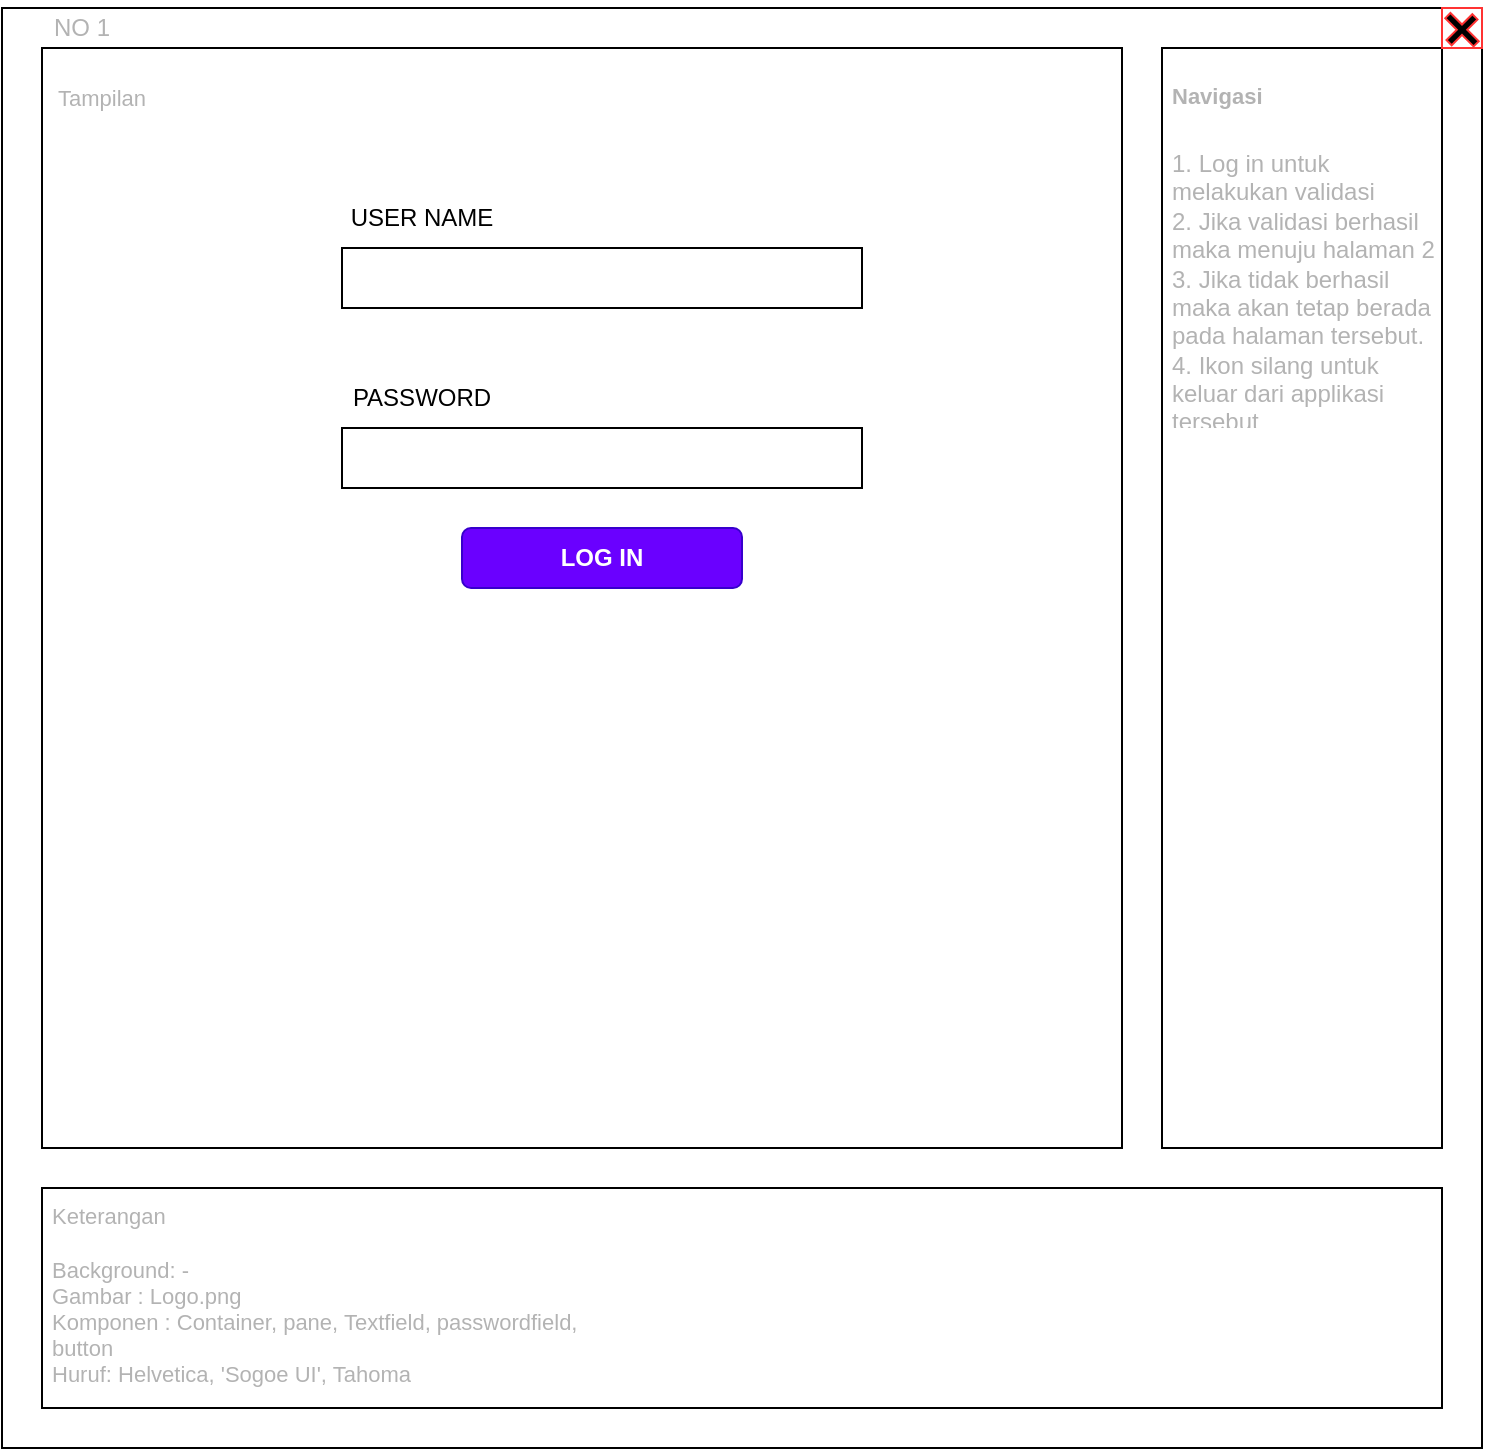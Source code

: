 <mxfile version="20.5.1" type="device" pages="6"><diagram id="HTVggX2LTChyr56A1kyT" name="Page-1"><mxGraphModel dx="978" dy="575" grid="1" gridSize="10" guides="1" tooltips="1" connect="1" arrows="1" fold="1" page="1" pageScale="1" pageWidth="850" pageHeight="1100" math="0" shadow="0"><root><mxCell id="0"/><mxCell id="1" parent="0"/><mxCell id="2me36yS_lmIkD5vmNK7D-1" value="" style="rounded=0;whiteSpace=wrap;html=1;" parent="1" vertex="1"><mxGeometry x="70" y="40" width="740" height="720" as="geometry"/></mxCell><mxCell id="2me36yS_lmIkD5vmNK7D-2" value="" style="rounded=0;whiteSpace=wrap;html=1;" parent="1" vertex="1"><mxGeometry x="90" y="60" width="540" height="550" as="geometry"/></mxCell><mxCell id="2me36yS_lmIkD5vmNK7D-3" value="" style="rounded=0;whiteSpace=wrap;html=1;" parent="1" vertex="1"><mxGeometry x="650" y="60" width="140" height="550" as="geometry"/></mxCell><mxCell id="2me36yS_lmIkD5vmNK7D-4" value="" style="rounded=0;whiteSpace=wrap;html=1;" parent="1" vertex="1"><mxGeometry x="90" y="630" width="700" height="110" as="geometry"/></mxCell><mxCell id="2me36yS_lmIkD5vmNK7D-5" value="" style="rounded=0;whiteSpace=wrap;html=1;" parent="1" vertex="1"><mxGeometry x="240" y="160" width="260" height="30" as="geometry"/></mxCell><mxCell id="2me36yS_lmIkD5vmNK7D-6" value="" style="rounded=0;whiteSpace=wrap;html=1;" parent="1" vertex="1"><mxGeometry x="240" y="250" width="260" height="30" as="geometry"/></mxCell><mxCell id="2me36yS_lmIkD5vmNK7D-7" value="USER NAME" style="text;html=1;strokeColor=none;fillColor=none;align=center;verticalAlign=middle;whiteSpace=wrap;rounded=0;" parent="1" vertex="1"><mxGeometry x="220" y="130" width="120" height="30" as="geometry"/></mxCell><mxCell id="2me36yS_lmIkD5vmNK7D-8" value="PASSWORD" style="text;html=1;strokeColor=none;fillColor=none;align=center;verticalAlign=middle;whiteSpace=wrap;rounded=0;" parent="1" vertex="1"><mxGeometry x="220" y="220" width="120" height="30" as="geometry"/></mxCell><mxCell id="2me36yS_lmIkD5vmNK7D-9" value="&lt;b&gt;LOG IN&lt;/b&gt;" style="rounded=1;whiteSpace=wrap;html=1;fillColor=#6a00ff;strokeColor=#3700CC;fontColor=#ffffff;" parent="1" vertex="1"><mxGeometry x="300" y="300" width="140" height="30" as="geometry"/></mxCell><mxCell id="2me36yS_lmIkD5vmNK7D-10" value="&lt;font color=&quot;#b3b3b3&quot;&gt;NO 1&lt;/font&gt;" style="text;html=1;strokeColor=none;fillColor=none;align=center;verticalAlign=middle;whiteSpace=wrap;rounded=0;fontFamily=Helvetica;fontColor=#0000FF;" parent="1" vertex="1"><mxGeometry x="70" y="40" width="80" height="20" as="geometry"/></mxCell><mxCell id="2me36yS_lmIkD5vmNK7D-11" value="&lt;h1&gt;&lt;font color=&quot;#b3b3b3&quot; style=&quot;font-size: 11px;&quot;&gt;Navigasi&lt;/font&gt;&lt;/h1&gt;&lt;div&gt;&lt;font color=&quot;#b3b3b3&quot;&gt;1. Log in untuk melakukan validasi&lt;/font&gt;&lt;/div&gt;&lt;div&gt;&lt;font color=&quot;#b3b3b3&quot;&gt;2. Jika validasi berhasil maka menuju halaman 2&lt;/font&gt;&lt;/div&gt;&lt;div&gt;&lt;font color=&quot;#b3b3b3&quot;&gt;3. Jika tidak berhasil maka akan tetap berada pada halaman tersebut.&lt;/font&gt;&lt;/div&gt;&lt;div&gt;&lt;font color=&quot;#b3b3b3&quot;&gt;4. Ikon silang untuk keluar dari applikasi tersebut&lt;/font&gt;&lt;/div&gt;" style="text;html=1;strokeColor=none;fillColor=none;spacing=5;spacingTop=-20;whiteSpace=wrap;overflow=hidden;rounded=0;fontFamily=Helvetica;fontColor=#000000;" parent="1" vertex="1"><mxGeometry x="650" y="60" width="140" height="190" as="geometry"/></mxCell><mxCell id="2me36yS_lmIkD5vmNK7D-12" value="&lt;font color=&quot;#b3b3b3&quot;&gt;&lt;br&gt;&lt;font style=&quot;font-size: 11px;&quot;&gt;Keterangan&lt;br&gt;&lt;br&gt;Background: -&lt;br&gt;Gambar : Logo.png&lt;br&gt;Komponen : Container, pane, Textfield, passwordfield, button&lt;br&gt;&lt;/font&gt;&lt;/font&gt;&lt;font style=&quot;&quot;&gt;&lt;font color=&quot;#b3b3b3&quot;&gt;Huruf: Helvetica, 'Sogoe UI', Tahoma&lt;/font&gt;&lt;br style=&quot;color: rgb(240, 240, 240); font-size: 10px; font-weight: 700; background-color: rgb(42, 42, 42);&quot;&gt;&lt;/font&gt;" style="text;html=1;strokeColor=none;fillColor=none;spacing=5;spacingTop=-20;whiteSpace=wrap;overflow=hidden;rounded=0;fontFamily=Helvetica;fontSize=11;fontColor=#000000;" parent="1" vertex="1"><mxGeometry x="90" y="635" width="290" height="100" as="geometry"/></mxCell><mxCell id="2me36yS_lmIkD5vmNK7D-13" value="&lt;font color=&quot;#b3b3b3&quot;&gt;Tampilan&lt;/font&gt;" style="text;html=1;strokeColor=none;fillColor=none;align=center;verticalAlign=middle;whiteSpace=wrap;rounded=0;fontFamily=Helvetica;fontSize=11;fontColor=#000000;" parent="1" vertex="1"><mxGeometry x="90" y="70" width="60" height="30" as="geometry"/></mxCell><mxCell id="atB_ZCB01uGojq9rscUu-4" value="" style="shape=cross;whiteSpace=wrap;html=1;strokeColor=#FF3333;strokeWidth=1;fontSize=6;fillColor=#000000;rotation=45;" parent="1" vertex="1"><mxGeometry x="790" y="41.72" width="20" height="18.28" as="geometry"/></mxCell><mxCell id="DX_CKlcKupQr0alsFs7n-1" value="" style="verticalLabelPosition=bottom;verticalAlign=top;html=1;shape=mxgraph.basic.rect;fillColor2=none;strokeWidth=1;size=20;indent=5;strokeColor=#FF3333;fontSize=6;fillColor=none;" parent="1" vertex="1"><mxGeometry x="790" y="40" width="20" height="20" as="geometry"/></mxCell></root></mxGraphModel></diagram><diagram id="eSqIVAS_HLPkMOncvs1I" name="Page-2"><mxGraphModel dx="1303" dy="767" grid="1" gridSize="10" guides="1" tooltips="1" connect="1" arrows="1" fold="1" page="1" pageScale="1" pageWidth="850" pageHeight="1100" math="0" shadow="0"><root><mxCell id="0"/><mxCell id="1" parent="0"/><mxCell id="a-dss6kUB6bDqx5slY62-1" value="" style="rounded=0;whiteSpace=wrap;html=1;" parent="1" vertex="1"><mxGeometry x="70" y="40" width="740" height="740" as="geometry"/></mxCell><mxCell id="a-dss6kUB6bDqx5slY62-2" value="" style="rounded=0;whiteSpace=wrap;html=1;" parent="1" vertex="1"><mxGeometry x="90" y="60" width="540" height="560" as="geometry"/></mxCell><mxCell id="a-dss6kUB6bDqx5slY62-3" value="" style="rounded=0;whiteSpace=wrap;html=1;" parent="1" vertex="1"><mxGeometry x="650" y="60" width="140" height="560" as="geometry"/></mxCell><mxCell id="a-dss6kUB6bDqx5slY62-4" value="" style="rounded=0;whiteSpace=wrap;html=1;" parent="1" vertex="1"><mxGeometry x="90" y="640" width="700" height="110" as="geometry"/></mxCell><mxCell id="a-dss6kUB6bDqx5slY62-5" value="" style="rounded=0;whiteSpace=wrap;html=1;" parent="1" vertex="1"><mxGeometry x="100" y="80" width="520" height="530" as="geometry"/></mxCell><mxCell id="a-dss6kUB6bDqx5slY62-10" value="&lt;font color=&quot;#b3b3b3&quot;&gt;NO 2&lt;/font&gt;" style="text;html=1;align=center;verticalAlign=middle;whiteSpace=wrap;rounded=0;fontFamily=Helvetica;" parent="1" vertex="1"><mxGeometry x="70" y="40" width="80" height="20" as="geometry"/></mxCell><mxCell id="a-dss6kUB6bDqx5slY62-11" value="&lt;h1&gt;&lt;font color=&quot;#b3b3b3&quot; style=&quot;font-size: 11px;&quot;&gt;Navigasi&lt;/font&gt;&lt;/h1&gt;&lt;div&gt;&lt;font color=&quot;#b3b3b3&quot;&gt;1. Data Alternatif menuju nomor 3&lt;/font&gt;&lt;/div&gt;&lt;div&gt;&lt;font color=&quot;#b3b3b3&quot;&gt;2. Data Kriteria menuju nomor 4&lt;/font&gt;&lt;/div&gt;&lt;div&gt;&lt;font color=&quot;#b3b3b3&quot;&gt;3. Form Penilaian menuju nomor 5&lt;/font&gt;&lt;/div&gt;&lt;div&gt;&lt;font color=&quot;#b3b3b3&quot;&gt;4. Data Laporan menuju nomor 6&lt;/font&gt;&lt;/div&gt;&lt;div&gt;&lt;font color=&quot;#b3b3b3&quot;&gt;5. Keluar menuju nomor 1&lt;/font&gt;&lt;/div&gt;&lt;div&gt;&lt;font color=&quot;#b3b3b3&quot;&gt;6.&amp;nbsp;&lt;/font&gt;&lt;/div&gt;&lt;font color=&quot;#b3b3b3&quot;&gt;Ikon silang untuk keluar dari applikasi tersebut&lt;/font&gt;" style="text;html=1;strokeColor=none;fillColor=none;spacing=5;spacingTop=-20;whiteSpace=wrap;overflow=hidden;rounded=0;fontFamily=Helvetica;fontColor=#000000;" parent="1" vertex="1"><mxGeometry x="650" y="60" width="140" height="250" as="geometry"/></mxCell><mxCell id="a-dss6kUB6bDqx5slY62-12" value="&lt;font color=&quot;#b3b3b3&quot;&gt;&lt;br&gt;&lt;font style=&quot;font-size: 11px;&quot;&gt;Keterangan&lt;br&gt;&lt;br&gt;Background: -&lt;br&gt;Gambar : Logo.png&lt;br&gt;Komponen : Container, pane, Textfield, passwordfield, button&lt;br&gt;&lt;/font&gt;&lt;/font&gt;&lt;font style=&quot;&quot;&gt;&lt;font color=&quot;#b3b3b3&quot;&gt;Huruf: Helvetica, 'Sogoe UI', Tahoma&lt;/font&gt;&lt;br style=&quot;color: rgb(240, 240, 240); font-size: 10px; font-weight: 700; background-color: rgb(42, 42, 42);&quot;&gt;&lt;/font&gt;" style="text;html=1;strokeColor=none;fillColor=none;spacing=5;spacingTop=-20;whiteSpace=wrap;overflow=hidden;rounded=0;fontFamily=Helvetica;fontSize=11;fontColor=#000000;" parent="1" vertex="1"><mxGeometry x="90" y="645" width="290" height="100" as="geometry"/></mxCell><mxCell id="a-dss6kUB6bDqx5slY62-13" value="&lt;font color=&quot;#b3b3b3&quot;&gt;Tampilan&lt;/font&gt;" style="text;html=1;strokeColor=none;fillColor=none;align=center;verticalAlign=middle;whiteSpace=wrap;rounded=0;fontFamily=Helvetica;fontSize=11;fontColor=#000000;" parent="1" vertex="1"><mxGeometry x="88" y="56" width="60" height="30" as="geometry"/></mxCell><mxCell id="a-dss6kUB6bDqx5slY62-14" value="" style="rounded=0;whiteSpace=wrap;html=1;rotation=-90;" parent="1" vertex="1"><mxGeometry x="-106.25" y="286.25" width="532.5" height="120" as="geometry"/></mxCell><mxCell id="a-dss6kUB6bDqx5slY62-17" value="" style="rounded=0;whiteSpace=wrap;html=1;fillColor=#3333FF;" parent="1" vertex="1"><mxGeometry x="100" y="80" width="120" height="30" as="geometry"/></mxCell><mxCell id="a-dss6kUB6bDqx5slY62-18" value="&lt;b&gt;&lt;font face=&quot;Tahoma&quot;&gt;DASHBOARD&lt;/font&gt;&lt;/b&gt;" style="text;html=1;strokeColor=none;fillColor=none;align=center;verticalAlign=middle;whiteSpace=wrap;rounded=0;" parent="1" vertex="1"><mxGeometry x="130" y="80" width="60" height="30" as="geometry"/></mxCell><mxCell id="a-dss6kUB6bDqx5slY62-19" value="&lt;font face=&quot;Tahoma&quot;&gt;Data Alternatif&lt;/font&gt;" style="rounded=0;whiteSpace=wrap;html=1;" parent="1" vertex="1"><mxGeometry x="100" y="110" width="120" height="20" as="geometry"/></mxCell><mxCell id="a-dss6kUB6bDqx5slY62-20" value="&lt;font face=&quot;Tahoma&quot;&gt;Data Kriteria&lt;/font&gt;" style="rounded=0;whiteSpace=wrap;html=1;" parent="1" vertex="1"><mxGeometry x="100" y="130" width="120" height="20" as="geometry"/></mxCell><mxCell id="a-dss6kUB6bDqx5slY62-21" value="&lt;font face=&quot;Tahoma&quot;&gt;Form Penilaian&lt;/font&gt;" style="rounded=0;whiteSpace=wrap;html=1;" parent="1" vertex="1"><mxGeometry x="100" y="150" width="120" height="20" as="geometry"/></mxCell><mxCell id="a-dss6kUB6bDqx5slY62-32" value="&lt;font face=&quot;Tahoma&quot;&gt;Data Laporan&lt;/font&gt;" style="rounded=0;whiteSpace=wrap;html=1;" parent="1" vertex="1"><mxGeometry x="100" y="170" width="120" height="20" as="geometry"/></mxCell><mxCell id="a-dss6kUB6bDqx5slY62-33" value="&lt;font face=&quot;Tahoma&quot;&gt;Keluar&lt;/font&gt;" style="rounded=0;whiteSpace=wrap;html=1;" parent="1" vertex="1"><mxGeometry x="100" y="190" width="120" height="20" as="geometry"/></mxCell><mxCell id="uUpJG65lr_6Y9DAi1d3_-1" value="" style="shape=cross;whiteSpace=wrap;html=1;strokeColor=#FF3333;strokeWidth=1;fontSize=6;fillColor=#000000;rotation=45;" parent="1" vertex="1"><mxGeometry x="790" y="41.72" width="20" height="18.28" as="geometry"/></mxCell><mxCell id="uUpJG65lr_6Y9DAi1d3_-2" value="" style="verticalLabelPosition=bottom;verticalAlign=top;html=1;shape=mxgraph.basic.rect;fillColor2=none;strokeWidth=1;size=20;indent=5;strokeColor=#FF3333;fontSize=6;fillColor=none;" parent="1" vertex="1"><mxGeometry x="790" y="40" width="20" height="20" as="geometry"/></mxCell></root></mxGraphModel></diagram><diagram id="J0_bI2xY4epLRVvh1NmA" name="Page-3"><mxGraphModel dx="869" dy="511" grid="1" gridSize="10" guides="1" tooltips="1" connect="1" arrows="1" fold="1" page="1" pageScale="1" pageWidth="850" pageHeight="1100" math="0" shadow="0"><root><mxCell id="0"/><mxCell id="1" parent="0"/><mxCell id="mKE3FEMVDTO39w0lF_8O-1" value="" style="rounded=0;whiteSpace=wrap;html=1;" parent="1" vertex="1"><mxGeometry x="46.25" y="40" width="750" height="740" as="geometry"/></mxCell><mxCell id="mKE3FEMVDTO39w0lF_8O-2" value="" style="rounded=0;whiteSpace=wrap;html=1;" parent="1" vertex="1"><mxGeometry x="56.25" y="60" width="553.75" height="560" as="geometry"/></mxCell><mxCell id="mKE3FEMVDTO39w0lF_8O-3" value="" style="rounded=0;whiteSpace=wrap;html=1;" parent="1" vertex="1"><mxGeometry x="616.25" y="60" width="170" height="560" as="geometry"/></mxCell><mxCell id="mKE3FEMVDTO39w0lF_8O-4" value="" style="rounded=0;whiteSpace=wrap;html=1;" parent="1" vertex="1"><mxGeometry x="56.25" y="640" width="730" height="110" as="geometry"/></mxCell><mxCell id="mKE3FEMVDTO39w0lF_8O-5" value="" style="rounded=0;whiteSpace=wrap;html=1;" parent="1" vertex="1"><mxGeometry x="66.25" y="80" width="533.75" height="530" as="geometry"/></mxCell><mxCell id="mKE3FEMVDTO39w0lF_8O-6" value="&lt;font color=&quot;#b3b3b3&quot;&gt;NO 3&lt;/font&gt;" style="text;html=1;strokeColor=none;fillColor=none;align=center;verticalAlign=middle;whiteSpace=wrap;rounded=0;fontFamily=Helvetica;fontColor=#0000FF;" parent="1" vertex="1"><mxGeometry x="36.25" y="40" width="80" height="20" as="geometry"/></mxCell><mxCell id="mKE3FEMVDTO39w0lF_8O-7" value="&lt;h1&gt;&lt;font color=&quot;#b3b3b3&quot; style=&quot;font-size: 11px;&quot;&gt;Navigasi&lt;/font&gt;&lt;/h1&gt;&lt;div&gt;&lt;font color=&quot;#b3b3b3&quot;&gt;1. Data Alternatif menuju nomor 3&lt;/font&gt;&lt;/div&gt;&lt;div&gt;&lt;font color=&quot;#b3b3b3&quot;&gt;2. Data Kriteria menuju nomor 4&lt;/font&gt;&lt;/div&gt;&lt;div&gt;&lt;font color=&quot;#b3b3b3&quot;&gt;3. Form Penilaian menuju nomor 5&lt;/font&gt;&lt;/div&gt;&lt;div&gt;&lt;font color=&quot;#b3b3b3&quot;&gt;4. Data Laporan menuju nomor 6&lt;/font&gt;&lt;/div&gt;&lt;div&gt;&lt;font color=&quot;#b3b3b3&quot;&gt;5. Keluar menuju nomor 1&lt;/font&gt;&lt;/div&gt;&lt;div&gt;&lt;font color=&quot;#b3b3b3&quot;&gt;6. Tambah menampilkan jendela form isian diatas&lt;/font&gt;&lt;/div&gt;&lt;div&gt;&lt;font color=&quot;#b3b3b3&quot;&gt;7. Ubah menampilkan form edit pada data alternatif yang dipilih pada tabel&lt;/font&gt;&lt;/div&gt;&lt;div&gt;&lt;font color=&quot;#b3b3b3&quot;&gt;8. Hapus akan menghapus data alternatif yang dipilih pada tabel&lt;/font&gt;&lt;/div&gt;&lt;div&gt;&lt;font color=&quot;#b3b3b3&quot;&gt;9. Simpan akan menyimpan data alternatif yang telah diisi&lt;/font&gt;&lt;/div&gt;&lt;div&gt;&lt;font color=&quot;#b3b3b3&quot;&gt;10. Batal akan membatalkan pengisian data alternatif&lt;/font&gt;&lt;/div&gt;&lt;div&gt;&lt;font color=&quot;#b3b3b3&quot;&gt;11. Ikon silang untuk keluar dari applikasi tersebut&lt;/font&gt;&lt;/div&gt;" style="text;html=1;strokeColor=none;fillColor=none;spacing=5;spacingTop=-20;whiteSpace=wrap;overflow=hidden;rounded=0;fontFamily=Helvetica;fontColor=#000000;" parent="1" vertex="1"><mxGeometry x="616.25" y="60" width="170" height="550" as="geometry"/></mxCell><mxCell id="mKE3FEMVDTO39w0lF_8O-8" value="&lt;font color=&quot;#b3b3b3&quot;&gt;&lt;br&gt;&lt;font style=&quot;font-size: 11px;&quot;&gt;Keterangan&lt;br&gt;&lt;br&gt;Background: -&lt;br&gt;Gambar : Logo.png&lt;br&gt;Komponen : Container, pane, Textfield, passwordfield, button&lt;br&gt;&lt;/font&gt;&lt;/font&gt;&lt;font style=&quot;&quot;&gt;&lt;font color=&quot;#b3b3b3&quot;&gt;Huruf: Helvetica, Comic Sans MS, Tahoma&lt;/font&gt;&lt;br style=&quot;color: rgb(240, 240, 240); font-size: 10px; font-weight: 700; background-color: rgb(42, 42, 42);&quot;&gt;&lt;/font&gt;" style="text;html=1;strokeColor=none;fillColor=none;spacing=5;spacingTop=-20;whiteSpace=wrap;overflow=hidden;rounded=0;fontFamily=Helvetica;fontSize=11;fontColor=#000000;" parent="1" vertex="1"><mxGeometry x="56.25" y="645" width="290" height="105" as="geometry"/></mxCell><mxCell id="mKE3FEMVDTO39w0lF_8O-9" value="&lt;font color=&quot;#b3b3b3&quot;&gt;Tampilan&lt;/font&gt;" style="text;html=1;strokeColor=none;fillColor=none;align=center;verticalAlign=middle;whiteSpace=wrap;rounded=0;fontFamily=Helvetica;fontSize=11;fontColor=#000000;" parent="1" vertex="1"><mxGeometry x="54.25" y="56" width="60" height="30" as="geometry"/></mxCell><mxCell id="mKE3FEMVDTO39w0lF_8O-10" value="" style="rounded=0;whiteSpace=wrap;html=1;rotation=-90;fillColor=none;" parent="1" vertex="1"><mxGeometry x="-140" y="286.25" width="532.5" height="120" as="geometry"/></mxCell><mxCell id="mKE3FEMVDTO39w0lF_8O-11" value="" style="rounded=0;whiteSpace=wrap;html=1;fillColor=none;" parent="1" vertex="1"><mxGeometry x="66.25" y="80" width="120" height="30" as="geometry"/></mxCell><mxCell id="mKE3FEMVDTO39w0lF_8O-12" value="&lt;b&gt;&lt;font face=&quot;Tahoma&quot;&gt;DASHBOARD&lt;/font&gt;&lt;/b&gt;" style="text;html=1;strokeColor=none;fillColor=none;align=center;verticalAlign=middle;whiteSpace=wrap;rounded=0;" parent="1" vertex="1"><mxGeometry x="96.25" y="80" width="60" height="30" as="geometry"/></mxCell><mxCell id="mKE3FEMVDTO39w0lF_8O-13" value="&lt;font face=&quot;Tahoma&quot;&gt;Data Alternatif&lt;/font&gt;" style="rounded=0;whiteSpace=wrap;html=1;fillColor=#0000FF;" parent="1" vertex="1"><mxGeometry x="66.25" y="110" width="120" height="20" as="geometry"/></mxCell><mxCell id="mKE3FEMVDTO39w0lF_8O-14" value="&lt;font face=&quot;Tahoma&quot;&gt;Data Kriteria&lt;/font&gt;" style="rounded=0;whiteSpace=wrap;html=1;fillColor=none;" parent="1" vertex="1"><mxGeometry x="66.25" y="130" width="120" height="20" as="geometry"/></mxCell><mxCell id="mKE3FEMVDTO39w0lF_8O-15" value="&lt;font face=&quot;Tahoma&quot;&gt;Form Penilaian&lt;/font&gt;" style="rounded=0;whiteSpace=wrap;html=1;fillColor=none;" parent="1" vertex="1"><mxGeometry x="66.25" y="150" width="120" height="20" as="geometry"/></mxCell><mxCell id="mKE3FEMVDTO39w0lF_8O-16" value="&lt;font face=&quot;Tahoma&quot;&gt;Data Laporan&lt;/font&gt;" style="rounded=0;whiteSpace=wrap;html=1;fillColor=none;" parent="1" vertex="1"><mxGeometry x="66.25" y="170" width="120" height="20" as="geometry"/></mxCell><mxCell id="mKE3FEMVDTO39w0lF_8O-17" value="&lt;font face=&quot;Tahoma&quot;&gt;Keluar&lt;/font&gt;" style="rounded=0;whiteSpace=wrap;html=1;fillColor=none;" parent="1" vertex="1"><mxGeometry x="66.25" y="190" width="120" height="20" as="geometry"/></mxCell><mxCell id="mKE3FEMVDTO39w0lF_8O-18" value="&lt;font size=&quot;1&quot; face=&quot;Comic Sans MS&quot;&gt;&lt;b style=&quot;font-size: 16px;&quot;&gt;Input Data Alternatif&lt;/b&gt;&lt;/font&gt;" style="text;html=1;strokeColor=none;fillColor=none;align=center;verticalAlign=middle;whiteSpace=wrap;rounded=0;fontFamily=Tahoma;" parent="1" vertex="1"><mxGeometry x="296.25" y="86" width="180" height="30" as="geometry"/></mxCell><mxCell id="mKE3FEMVDTO39w0lF_8O-20" value="" style="rounded=0;whiteSpace=wrap;html=1;fontFamily=Comic Sans MS;fontSize=16;fillColor=none;" parent="1" vertex="1"><mxGeometry x="276.25" y="160" width="80" height="15" as="geometry"/></mxCell><mxCell id="mKE3FEMVDTO39w0lF_8O-21" value="&lt;font style=&quot;font-size: 12px;&quot; face=&quot;Helvetica&quot;&gt;Kode Alternatif&lt;/font&gt;" style="text;html=1;strokeColor=none;fillColor=none;align=center;verticalAlign=middle;whiteSpace=wrap;rounded=0;fontFamily=Comic Sans MS;fontSize=16;" parent="1" vertex="1"><mxGeometry x="166.25" y="150" width="130" height="30" as="geometry"/></mxCell><mxCell id="mKE3FEMVDTO39w0lF_8O-23" value="Nama" style="text;html=1;strokeColor=none;fillColor=none;align=center;verticalAlign=middle;whiteSpace=wrap;rounded=0;fontFamily=Helvetica;fontSize=12;" parent="1" vertex="1"><mxGeometry x="176.25" y="190" width="60" height="30" as="geometry"/></mxCell><mxCell id="mKE3FEMVDTO39w0lF_8O-24" value="Jenis Kelamin" style="text;html=1;strokeColor=none;fillColor=none;align=center;verticalAlign=middle;whiteSpace=wrap;rounded=0;fontFamily=Helvetica;fontSize=12;" parent="1" vertex="1"><mxGeometry x="186.25" y="230" width="80" height="30" as="geometry"/></mxCell><mxCell id="mKE3FEMVDTO39w0lF_8O-25" value="Alamat" style="text;html=1;strokeColor=none;fillColor=none;align=center;verticalAlign=middle;whiteSpace=wrap;rounded=0;fontFamily=Helvetica;fontSize=12;" parent="1" vertex="1"><mxGeometry x="406.25" y="152.5" width="60" height="30" as="geometry"/></mxCell><mxCell id="mKE3FEMVDTO39w0lF_8O-26" value="Telepon" style="text;html=1;strokeColor=none;fillColor=none;align=center;verticalAlign=middle;whiteSpace=wrap;rounded=0;fontFamily=Helvetica;fontSize=12;" parent="1" vertex="1"><mxGeometry x="406.25" y="190" width="60" height="30" as="geometry"/></mxCell><mxCell id="mKE3FEMVDTO39w0lF_8O-27" value="Jabatan" style="text;html=1;strokeColor=none;fillColor=none;align=center;verticalAlign=middle;whiteSpace=wrap;rounded=0;fontFamily=Helvetica;fontSize=12;" parent="1" vertex="1"><mxGeometry x="406.25" y="230" width="60" height="30" as="geometry"/></mxCell><mxCell id="mKE3FEMVDTO39w0lF_8O-29" value="" style="rounded=0;whiteSpace=wrap;html=1;fontFamily=Comic Sans MS;fontSize=16;fillColor=none;" parent="1" vertex="1"><mxGeometry x="276.25" y="197.5" width="80" height="15" as="geometry"/></mxCell><mxCell id="mKE3FEMVDTO39w0lF_8O-30" value="" style="rounded=0;whiteSpace=wrap;html=1;fontFamily=Comic Sans MS;fontSize=16;fillColor=none;" parent="1" vertex="1"><mxGeometry x="276.25" y="237.5" width="80" height="15" as="geometry"/></mxCell><mxCell id="mKE3FEMVDTO39w0lF_8O-31" value="" style="rounded=0;whiteSpace=wrap;html=1;fontFamily=Comic Sans MS;fontSize=16;fillColor=none;" parent="1" vertex="1"><mxGeometry x="466.25" y="160" width="80" height="15" as="geometry"/></mxCell><mxCell id="mKE3FEMVDTO39w0lF_8O-32" value="" style="rounded=0;whiteSpace=wrap;html=1;fontFamily=Comic Sans MS;fontSize=16;fillColor=none;" parent="1" vertex="1"><mxGeometry x="466.25" y="197.5" width="80" height="15" as="geometry"/></mxCell><mxCell id="mKE3FEMVDTO39w0lF_8O-33" value="" style="rounded=0;whiteSpace=wrap;html=1;fontFamily=Comic Sans MS;fontSize=16;fillColor=none;" parent="1" vertex="1"><mxGeometry x="466.25" y="237.5" width="80" height="15" as="geometry"/></mxCell><mxCell id="mKE3FEMVDTO39w0lF_8O-35" value="&lt;font color=&quot;#ffffff&quot;&gt;TAMBAH&lt;/font&gt;" style="rounded=1;whiteSpace=wrap;html=1;fontFamily=Helvetica;fontSize=12;fillColor=#0000FF;" parent="1" vertex="1"><mxGeometry x="221.25" y="560" width="55" height="23.75" as="geometry"/></mxCell><mxCell id="mKE3FEMVDTO39w0lF_8O-37" value="&lt;font color=&quot;#ffffff&quot;&gt;HAPUS&lt;/font&gt;" style="rounded=1;whiteSpace=wrap;html=1;fontFamily=Helvetica;fontSize=12;fillColor=#0000FF;" parent="1" vertex="1"><mxGeometry x="370" y="560" width="55" height="23.75" as="geometry"/></mxCell><mxCell id="mKE3FEMVDTO39w0lF_8O-38" value="&lt;font color=&quot;#ffffff&quot;&gt;SIMPAN&lt;/font&gt;" style="rounded=1;whiteSpace=wrap;html=1;fontFamily=Helvetica;fontSize=12;fillColor=#0000FF;" parent="1" vertex="1"><mxGeometry x="440" y="560" width="55" height="23.75" as="geometry"/></mxCell><mxCell id="mKE3FEMVDTO39w0lF_8O-40" value="&lt;font color=&quot;#ffffff&quot;&gt;BATAL&lt;/font&gt;" style="rounded=1;whiteSpace=wrap;html=1;fontFamily=Helvetica;fontSize=12;fillColor=#0000FF;" parent="1" vertex="1"><mxGeometry x="510" y="560" width="55" height="23.75" as="geometry"/></mxCell><mxCell id="mKE3FEMVDTO39w0lF_8O-41" value="&lt;font color=&quot;#ffffff&quot;&gt;UBAH&lt;/font&gt;" style="rounded=1;whiteSpace=wrap;html=1;fontFamily=Helvetica;fontSize=12;fillColor=#0000FF;" parent="1" vertex="1"><mxGeometry x="296.25" y="560" width="55" height="23.75" as="geometry"/></mxCell><mxCell id="nm35PftmAUEti_o1Mbqc-21" value="Pool" style="swimlane;childLayout=stackLayout;resizeParent=1;resizeParentMax=0;startSize=20;fontFamily=Helvetica;fontSize=12;fontColor=#FFFFFF;fillColor=#FFFFFF;" parent="1" vertex="1"><mxGeometry x="212.5" y="282.5" width="160" height="250" as="geometry"/></mxCell><mxCell id="nm35PftmAUEti_o1Mbqc-22" value="Kode&#10; Alternatif" style="swimlane;startSize=20;fontFamily=Helvetica;fontSize=7;fontColor=#000000;fillColor=#FFFFFF;" parent="nm35PftmAUEti_o1Mbqc-21" vertex="1"><mxGeometry y="20" width="40" height="230" as="geometry"/></mxCell><mxCell id="nm35PftmAUEti_o1Mbqc-23" value="Nama" style="swimlane;startSize=20;fontFamily=Helvetica;fontSize=9;fontColor=#000000;fillColor=#FFFFFF;" parent="nm35PftmAUEti_o1Mbqc-21" vertex="1"><mxGeometry x="40" y="20" width="80" height="230" as="geometry"/></mxCell><mxCell id="nm35PftmAUEti_o1Mbqc-24" value="Jenis&#10;Kelamin" style="swimlane;startSize=20;fontFamily=Helvetica;fontSize=7;fontColor=#000000;fillColor=#FFFFFF;" parent="nm35PftmAUEti_o1Mbqc-21" vertex="1"><mxGeometry x="120" y="20" width="40" height="230" as="geometry"><mxRectangle x="240" y="20" width="40" height="460" as="alternateBounds"/></mxGeometry></mxCell><mxCell id="nm35PftmAUEti_o1Mbqc-25" value="Pool" style="swimlane;childLayout=stackLayout;resizeParent=1;resizeParentMax=0;startSize=20;fontFamily=Helvetica;fontSize=12;fontColor=#FFFFFF;fillColor=#FFFFFF;" parent="1" vertex="1"><mxGeometry x="372.5" y="282.5" width="220" height="250" as="geometry"/></mxCell><mxCell id="nm35PftmAUEti_o1Mbqc-26" value="Alamat" style="swimlane;startSize=20;fontFamily=Helvetica;fontSize=9;fontColor=#000000;fillColor=#FFFFFF;" parent="nm35PftmAUEti_o1Mbqc-25" vertex="1"><mxGeometry y="20" width="100" height="230" as="geometry"/></mxCell><mxCell id="nm35PftmAUEti_o1Mbqc-27" value="Telepon" style="swimlane;startSize=20;fontFamily=Helvetica;fontSize=9;fontColor=#000000;fillColor=#FFFFFF;" parent="nm35PftmAUEti_o1Mbqc-25" vertex="1"><mxGeometry x="100" y="20" width="60" height="230" as="geometry"/></mxCell><mxCell id="nm35PftmAUEti_o1Mbqc-28" value="Jabatan" style="swimlane;startSize=20;fontFamily=Helvetica;fontSize=9;fontColor=default;fillColor=#FFFFFF;" parent="nm35PftmAUEti_o1Mbqc-25" vertex="1"><mxGeometry x="160" y="20" width="60" height="230" as="geometry"/></mxCell><mxCell id="wTAtF9Q9OJpx1thow7cS-1" value="" style="shape=cross;whiteSpace=wrap;html=1;strokeColor=#FF3333;strokeWidth=1;fontSize=6;fillColor=#000000;rotation=45;" parent="1" vertex="1"><mxGeometry x="776.25" y="41.72" width="20" height="18.28" as="geometry"/></mxCell><mxCell id="wTAtF9Q9OJpx1thow7cS-2" value="" style="verticalLabelPosition=bottom;verticalAlign=top;html=1;shape=mxgraph.basic.rect;fillColor2=none;strokeWidth=1;size=20;indent=5;strokeColor=#FF3333;fontSize=6;fillColor=none;" parent="1" vertex="1"><mxGeometry x="776.25" y="40" width="20" height="20" as="geometry"/></mxCell></root></mxGraphModel></diagram><diagram id="2lqrjtPfMpKubRdgae2b" name="Page-4"><mxGraphModel dx="505" dy="297" grid="1" gridSize="10" guides="1" tooltips="1" connect="1" arrows="1" fold="1" page="1" pageScale="1" pageWidth="850" pageHeight="1100" math="0" shadow="0"><root><mxCell id="0"/><mxCell id="1" parent="0"/><mxCell id="gBPHZsupOZfVkzmOgVfS-1" value="" style="rounded=0;whiteSpace=wrap;html=1;" parent="1" vertex="1"><mxGeometry x="46.25" y="40" width="750" height="740" as="geometry"/></mxCell><mxCell id="gBPHZsupOZfVkzmOgVfS-2" value="" style="rounded=0;whiteSpace=wrap;html=1;" parent="1" vertex="1"><mxGeometry x="56.25" y="60" width="553.75" height="560" as="geometry"/></mxCell><mxCell id="gBPHZsupOZfVkzmOgVfS-3" value="" style="rounded=0;whiteSpace=wrap;html=1;" parent="1" vertex="1"><mxGeometry x="616.25" y="60" width="170" height="560" as="geometry"/></mxCell><mxCell id="gBPHZsupOZfVkzmOgVfS-4" value="" style="rounded=0;whiteSpace=wrap;html=1;" parent="1" vertex="1"><mxGeometry x="56.25" y="640" width="730" height="110" as="geometry"/></mxCell><mxCell id="gBPHZsupOZfVkzmOgVfS-5" value="" style="rounded=0;whiteSpace=wrap;html=1;" parent="1" vertex="1"><mxGeometry x="66.25" y="80" width="533.75" height="530" as="geometry"/></mxCell><mxCell id="gBPHZsupOZfVkzmOgVfS-6" value="&lt;font color=&quot;#b3b3b3&quot;&gt;NO 4&lt;/font&gt;" style="text;html=1;strokeColor=none;fillColor=none;align=center;verticalAlign=middle;whiteSpace=wrap;rounded=0;fontFamily=Helvetica;fontColor=#0000FF;" parent="1" vertex="1"><mxGeometry x="36.25" y="40" width="80" height="20" as="geometry"/></mxCell><mxCell id="gBPHZsupOZfVkzmOgVfS-7" value="&lt;h1&gt;&lt;font color=&quot;#b3b3b3&quot; style=&quot;font-size: 11px;&quot;&gt;Navigasi&lt;/font&gt;&lt;/h1&gt;&lt;div&gt;&lt;font color=&quot;#b3b3b3&quot;&gt;1. Data Alternatif menuju nomor 3&lt;/font&gt;&lt;/div&gt;&lt;div&gt;&lt;font color=&quot;#b3b3b3&quot;&gt;2. Data Kriteria menuju nomor 4&lt;/font&gt;&lt;/div&gt;&lt;div&gt;&lt;font color=&quot;#b3b3b3&quot;&gt;3. Form Penilaian menuju nomor 5&lt;/font&gt;&lt;/div&gt;&lt;div&gt;&lt;font color=&quot;#b3b3b3&quot;&gt;4. Data Laporan menuju nomor 6&lt;/font&gt;&lt;/div&gt;&lt;div&gt;&lt;font color=&quot;#b3b3b3&quot;&gt;5. Keluar menuju nomor 1&lt;/font&gt;&lt;/div&gt;&lt;div&gt;&lt;font color=&quot;#b3b3b3&quot;&gt;6. Tambah menampilkan jendela form isian diatas&lt;/font&gt;&lt;/div&gt;&lt;div&gt;&lt;font color=&quot;#b3b3b3&quot;&gt;7. Ubah menampilkan form edit pada data kriteria yang dipilih pada tabel&lt;/font&gt;&lt;/div&gt;&lt;div&gt;&lt;font color=&quot;#b3b3b3&quot;&gt;8. Hapus akan menghapus data Kriteria yang dipilih pada tabel&lt;/font&gt;&lt;/div&gt;&lt;div&gt;&lt;font color=&quot;#b3b3b3&quot;&gt;9. Simpan akan menyimpan data kriteria yang telah diisi&lt;/font&gt;&lt;/div&gt;&lt;div&gt;&lt;font color=&quot;#b3b3b3&quot;&gt;10. Batal akan membatalkan pengisian data kriteria&lt;/font&gt;&lt;/div&gt;&lt;div&gt;&lt;font color=&quot;#b3b3b3&quot;&gt;11. Ikon silang untuk keluar dari applikasi tersebut&lt;/font&gt;&lt;/div&gt;" style="text;html=1;strokeColor=none;fillColor=none;spacing=5;spacingTop=-20;whiteSpace=wrap;overflow=hidden;rounded=0;fontFamily=Helvetica;fontColor=#000000;" parent="1" vertex="1"><mxGeometry x="616.25" y="60" width="170" height="550" as="geometry"/></mxCell><mxCell id="gBPHZsupOZfVkzmOgVfS-8" value="&lt;font color=&quot;#b3b3b3&quot;&gt;&lt;br&gt;&lt;font style=&quot;font-size: 11px;&quot;&gt;Keterangan&lt;br&gt;&lt;br&gt;Background: -&lt;br&gt;Gambar : Logo.png&lt;br&gt;Komponen : Container, pane, Textfield, passwordfield, button&lt;br&gt;&lt;/font&gt;&lt;/font&gt;&lt;font style=&quot;&quot;&gt;&lt;font color=&quot;#b3b3b3&quot;&gt;Huruf: Helvetica, Comic Sans MS, Tahoma&lt;/font&gt;&lt;br style=&quot;color: rgb(240, 240, 240); font-size: 10px; font-weight: 700; background-color: rgb(42, 42, 42);&quot;&gt;&lt;/font&gt;" style="text;html=1;strokeColor=none;fillColor=none;spacing=5;spacingTop=-20;whiteSpace=wrap;overflow=hidden;rounded=0;fontFamily=Helvetica;fontSize=11;fontColor=#000000;" parent="1" vertex="1"><mxGeometry x="56.25" y="645" width="290" height="105" as="geometry"/></mxCell><mxCell id="gBPHZsupOZfVkzmOgVfS-9" value="&lt;font color=&quot;#b3b3b3&quot;&gt;Tampilan&lt;/font&gt;" style="text;html=1;strokeColor=none;fillColor=none;align=center;verticalAlign=middle;whiteSpace=wrap;rounded=0;fontFamily=Helvetica;fontSize=11;fontColor=#000000;" parent="1" vertex="1"><mxGeometry x="54.25" y="56" width="60" height="30" as="geometry"/></mxCell><mxCell id="gBPHZsupOZfVkzmOgVfS-10" value="" style="rounded=0;whiteSpace=wrap;html=1;rotation=-90;fillColor=none;" parent="1" vertex="1"><mxGeometry x="-140" y="286.25" width="532.5" height="120" as="geometry"/></mxCell><mxCell id="gBPHZsupOZfVkzmOgVfS-11" value="" style="rounded=0;whiteSpace=wrap;html=1;fillColor=none;" parent="1" vertex="1"><mxGeometry x="66.25" y="80" width="120" height="30" as="geometry"/></mxCell><mxCell id="gBPHZsupOZfVkzmOgVfS-12" value="&lt;b&gt;&lt;font face=&quot;Tahoma&quot;&gt;DASHBOARD&lt;/font&gt;&lt;/b&gt;" style="text;html=1;strokeColor=none;fillColor=none;align=center;verticalAlign=middle;whiteSpace=wrap;rounded=0;" parent="1" vertex="1"><mxGeometry x="96.25" y="80" width="60" height="30" as="geometry"/></mxCell><mxCell id="gBPHZsupOZfVkzmOgVfS-13" value="&lt;font face=&quot;Tahoma&quot;&gt;Data Alternatif&lt;/font&gt;" style="rounded=0;whiteSpace=wrap;html=1;fillColor=none;" parent="1" vertex="1"><mxGeometry x="66.25" y="110" width="120" height="20" as="geometry"/></mxCell><mxCell id="gBPHZsupOZfVkzmOgVfS-14" value="&lt;font face=&quot;Tahoma&quot;&gt;Data Kriteria&lt;/font&gt;" style="rounded=0;whiteSpace=wrap;html=1;fillColor=#3333FF;" parent="1" vertex="1"><mxGeometry x="66.25" y="130" width="120" height="20" as="geometry"/></mxCell><mxCell id="gBPHZsupOZfVkzmOgVfS-15" value="&lt;font face=&quot;Tahoma&quot;&gt;Form Penilaian&lt;/font&gt;" style="rounded=0;whiteSpace=wrap;html=1;fillColor=none;" parent="1" vertex="1"><mxGeometry x="66.25" y="150" width="120" height="20" as="geometry"/></mxCell><mxCell id="gBPHZsupOZfVkzmOgVfS-16" value="&lt;font face=&quot;Tahoma&quot;&gt;Data Laporan&lt;/font&gt;" style="rounded=0;whiteSpace=wrap;html=1;fillColor=none;" parent="1" vertex="1"><mxGeometry x="66.25" y="170" width="120" height="20" as="geometry"/></mxCell><mxCell id="gBPHZsupOZfVkzmOgVfS-17" value="&lt;font face=&quot;Tahoma&quot;&gt;Keluar&lt;/font&gt;" style="rounded=0;whiteSpace=wrap;html=1;fillColor=none;" parent="1" vertex="1"><mxGeometry x="66.25" y="190" width="120" height="20" as="geometry"/></mxCell><mxCell id="gBPHZsupOZfVkzmOgVfS-18" value="&lt;font size=&quot;1&quot; face=&quot;Comic Sans MS&quot;&gt;&lt;b style=&quot;font-size: 16px;&quot;&gt;Input Data Kriteria&lt;/b&gt;&lt;/font&gt;" style="text;html=1;strokeColor=none;fillColor=none;align=center;verticalAlign=middle;whiteSpace=wrap;rounded=0;fontFamily=Tahoma;" parent="1" vertex="1"><mxGeometry x="296.25" y="100" width="180" height="30" as="geometry"/></mxCell><mxCell id="gBPHZsupOZfVkzmOgVfS-19" value="" style="rounded=0;whiteSpace=wrap;html=1;fontFamily=Comic Sans MS;fontSize=16;fillColor=none;" parent="1" vertex="1"><mxGeometry x="276.25" y="160" width="293.75" height="15" as="geometry"/></mxCell><mxCell id="gBPHZsupOZfVkzmOgVfS-20" value="&lt;font style=&quot;font-size: 12px;&quot; face=&quot;Helvetica&quot;&gt;Kode Kriteria&lt;/font&gt;" style="text;html=1;strokeColor=none;fillColor=none;align=center;verticalAlign=middle;whiteSpace=wrap;rounded=0;fontFamily=Comic Sans MS;fontSize=16;" parent="1" vertex="1"><mxGeometry x="166.25" y="150" width="130" height="30" as="geometry"/></mxCell><mxCell id="gBPHZsupOZfVkzmOgVfS-21" value="Nama Kriteria" style="text;html=1;strokeColor=none;fillColor=none;align=center;verticalAlign=middle;whiteSpace=wrap;rounded=0;fontFamily=Helvetica;fontSize=12;" parent="1" vertex="1"><mxGeometry x="186.25" y="190" width="93.75" height="30" as="geometry"/></mxCell><mxCell id="gBPHZsupOZfVkzmOgVfS-22" value="Bobot" style="text;html=1;strokeColor=none;fillColor=none;align=center;verticalAlign=middle;whiteSpace=wrap;rounded=0;fontFamily=Helvetica;fontSize=12;" parent="1" vertex="1"><mxGeometry x="174" y="230" width="80" height="30" as="geometry"/></mxCell><mxCell id="gBPHZsupOZfVkzmOgVfS-26" value="" style="rounded=0;whiteSpace=wrap;html=1;fontFamily=Comic Sans MS;fontSize=16;fillColor=none;" parent="1" vertex="1"><mxGeometry x="276.25" y="197.5" width="293.75" height="15" as="geometry"/></mxCell><mxCell id="gBPHZsupOZfVkzmOgVfS-27" value="" style="rounded=0;whiteSpace=wrap;html=1;fontFamily=Comic Sans MS;fontSize=16;fillColor=none;" parent="1" vertex="1"><mxGeometry x="276.25" y="237.5" width="293.75" height="15" as="geometry"/></mxCell><mxCell id="gBPHZsupOZfVkzmOgVfS-31" value="&lt;font color=&quot;#ffffff&quot;&gt;TAMBAH&lt;/font&gt;" style="rounded=1;whiteSpace=wrap;html=1;fontFamily=Helvetica;fontSize=12;fillColor=#0000FF;" parent="1" vertex="1"><mxGeometry x="221.25" y="560" width="55" height="23.75" as="geometry"/></mxCell><mxCell id="gBPHZsupOZfVkzmOgVfS-32" value="&lt;font color=&quot;#ffffff&quot;&gt;HAPUS&lt;/font&gt;" style="rounded=1;whiteSpace=wrap;html=1;fontFamily=Helvetica;fontSize=12;fillColor=#0000FF;" parent="1" vertex="1"><mxGeometry x="370" y="560" width="55" height="23.75" as="geometry"/></mxCell><mxCell id="gBPHZsupOZfVkzmOgVfS-33" value="&lt;font color=&quot;#ffffff&quot;&gt;SIMPAN&lt;/font&gt;" style="rounded=1;whiteSpace=wrap;html=1;fontFamily=Helvetica;fontSize=12;fillColor=#0000FF;" parent="1" vertex="1"><mxGeometry x="440" y="560" width="55" height="23.75" as="geometry"/></mxCell><mxCell id="gBPHZsupOZfVkzmOgVfS-34" value="&lt;font color=&quot;#ffffff&quot;&gt;BATAL&lt;/font&gt;" style="rounded=1;whiteSpace=wrap;html=1;fontFamily=Helvetica;fontSize=12;fillColor=#0000FF;" parent="1" vertex="1"><mxGeometry x="510" y="560" width="55" height="23.75" as="geometry"/></mxCell><mxCell id="gBPHZsupOZfVkzmOgVfS-35" value="&lt;font color=&quot;#ffffff&quot;&gt;UBAH&lt;/font&gt;" style="rounded=1;whiteSpace=wrap;html=1;fontFamily=Helvetica;fontSize=12;fillColor=#0000FF;" parent="1" vertex="1"><mxGeometry x="296.25" y="560" width="55" height="23.75" as="geometry"/></mxCell><mxCell id="gBPHZsupOZfVkzmOgVfS-36" value="Pool" style="swimlane;childLayout=stackLayout;resizeParent=1;resizeParentMax=0;startSize=20;fontFamily=Helvetica;fontSize=12;fontColor=#FFFFFF;fillColor=#FFFFFF;" parent="1" vertex="1"><mxGeometry x="212.5" y="282.5" width="360" height="250" as="geometry"/></mxCell><mxCell id="gBPHZsupOZfVkzmOgVfS-37" value="Kode Kriteria" style="swimlane;startSize=20;fontFamily=Helvetica;fontSize=9;fontColor=#000000;fillColor=#FFFFFF;" parent="gBPHZsupOZfVkzmOgVfS-36" vertex="1"><mxGeometry y="20" width="90" height="230" as="geometry"/></mxCell><mxCell id="gBPHZsupOZfVkzmOgVfS-38" value="Nama Kriteria" style="swimlane;startSize=20;fontFamily=Helvetica;fontSize=9;fontColor=#000000;fillColor=#FFFFFF;" parent="gBPHZsupOZfVkzmOgVfS-36" vertex="1"><mxGeometry x="90" y="20" width="170" height="230" as="geometry"/></mxCell><mxCell id="gBPHZsupOZfVkzmOgVfS-39" value="Bobot" style="swimlane;startSize=20;fontFamily=Helvetica;fontSize=9;fontColor=#000000;fillColor=#FFFFFF;" parent="gBPHZsupOZfVkzmOgVfS-36" vertex="1"><mxGeometry x="260" y="20" width="100" height="230" as="geometry"><mxRectangle x="240" y="20" width="40" height="460" as="alternateBounds"/></mxGeometry></mxCell><mxCell id="xnso3SmS8YnMZ_wMVpPh-1" value="" style="shape=cross;whiteSpace=wrap;html=1;strokeColor=#FF3333;strokeWidth=1;fontSize=6;fillColor=#000000;rotation=45;" parent="1" vertex="1"><mxGeometry x="776.25" y="41.72" width="20" height="18.28" as="geometry"/></mxCell><mxCell id="xnso3SmS8YnMZ_wMVpPh-2" value="" style="verticalLabelPosition=bottom;verticalAlign=top;html=1;shape=mxgraph.basic.rect;fillColor2=none;strokeWidth=1;size=20;indent=5;strokeColor=#FF3333;fontSize=6;fillColor=none;" parent="1" vertex="1"><mxGeometry x="776.25" y="40" width="20" height="20" as="geometry"/></mxCell></root></mxGraphModel></diagram><diagram id="694qQh5-0oZewEYJXMlj" name="Page-5"><mxGraphModel dx="1043" dy="613" grid="1" gridSize="10" guides="1" tooltips="1" connect="1" arrows="1" fold="1" page="1" pageScale="1" pageWidth="850" pageHeight="1100" math="0" shadow="0"><root><mxCell id="0"/><mxCell id="1" parent="0"/><mxCell id="xcRLiZt8Y_QwpAtJ0iK1-1" value="" style="rounded=0;whiteSpace=wrap;html=1;" parent="1" vertex="1"><mxGeometry x="46.25" y="40" width="750" height="740" as="geometry"/></mxCell><mxCell id="xcRLiZt8Y_QwpAtJ0iK1-2" value="" style="rounded=0;whiteSpace=wrap;html=1;" parent="1" vertex="1"><mxGeometry x="56.25" y="60" width="553.75" height="560" as="geometry"/></mxCell><mxCell id="xcRLiZt8Y_QwpAtJ0iK1-3" value="" style="rounded=0;whiteSpace=wrap;html=1;" parent="1" vertex="1"><mxGeometry x="616.25" y="60" width="170" height="560" as="geometry"/></mxCell><mxCell id="xcRLiZt8Y_QwpAtJ0iK1-4" value="" style="rounded=0;whiteSpace=wrap;html=1;" parent="1" vertex="1"><mxGeometry x="56.25" y="640" width="730" height="110" as="geometry"/></mxCell><mxCell id="xcRLiZt8Y_QwpAtJ0iK1-5" value="" style="rounded=0;whiteSpace=wrap;html=1;" parent="1" vertex="1"><mxGeometry x="66.25" y="80" width="533.75" height="530" as="geometry"/></mxCell><mxCell id="xcRLiZt8Y_QwpAtJ0iK1-6" value="&lt;font color=&quot;#b3b3b3&quot;&gt;NO 5&lt;/font&gt;" style="text;html=1;strokeColor=none;fillColor=none;align=center;verticalAlign=middle;whiteSpace=wrap;rounded=0;fontFamily=Helvetica;fontColor=#0000FF;" parent="1" vertex="1"><mxGeometry x="36.25" y="40" width="80" height="20" as="geometry"/></mxCell><mxCell id="xcRLiZt8Y_QwpAtJ0iK1-7" value="&lt;h1&gt;&lt;font color=&quot;#b3b3b3&quot; style=&quot;font-size: 11px;&quot;&gt;Navigasi&lt;/font&gt;&lt;/h1&gt;&lt;div&gt;&lt;font color=&quot;#b3b3b3&quot;&gt;1. Data Alternatif menuju nomor 3&lt;/font&gt;&lt;/div&gt;&lt;div&gt;&lt;font color=&quot;#b3b3b3&quot;&gt;2. Data Kriteria menuju nomor 4&lt;/font&gt;&lt;/div&gt;&lt;div&gt;&lt;font color=&quot;#b3b3b3&quot;&gt;3. Form Penilaian menuju nomor 5&lt;/font&gt;&lt;/div&gt;&lt;div&gt;&lt;font color=&quot;#b3b3b3&quot;&gt;4. Data Laporan menuju nomor 6&lt;/font&gt;&lt;/div&gt;&lt;div&gt;&lt;font color=&quot;#b3b3b3&quot;&gt;5. Keluar menuju nomor 1&lt;/font&gt;&lt;/div&gt;&lt;div&gt;&lt;font color=&quot;#b3b3b3&quot;&gt;6. Tambah menampilkan jendela form isian diatas&lt;/font&gt;&lt;/div&gt;&lt;div&gt;&lt;font color=&quot;#b3b3b3&quot;&gt;7. Ubah menampilkan form edit pada data yang dipilih pada tabel&lt;/font&gt;&lt;/div&gt;&lt;div&gt;&lt;font color=&quot;#b3b3b3&quot;&gt;8. Hapus akan menghapus data yang dipilih pada tabel&lt;/font&gt;&lt;/div&gt;&lt;div&gt;&lt;font color=&quot;#b3b3b3&quot;&gt;9. Simpan akan menyimpan data yang telah diisi&lt;/font&gt;&lt;/div&gt;&lt;div&gt;&lt;font color=&quot;#b3b3b3&quot;&gt;10. Batal akan membatalkan pengisian data&lt;/font&gt;&lt;/div&gt;&lt;div&gt;&lt;font color=&quot;#b3b3b3&quot;&gt;11. Ikon silang untuk keluar dr applikasi tersebut&lt;/font&gt;&lt;/div&gt;" style="text;html=1;strokeColor=none;fillColor=none;spacing=5;spacingTop=-20;whiteSpace=wrap;overflow=hidden;rounded=0;fontFamily=Helvetica;fontColor=#000000;" parent="1" vertex="1"><mxGeometry x="616.25" y="60" width="170" height="550" as="geometry"/></mxCell><mxCell id="xcRLiZt8Y_QwpAtJ0iK1-8" value="&lt;font color=&quot;#b3b3b3&quot;&gt;&lt;br&gt;&lt;font style=&quot;font-size: 11px;&quot;&gt;Keterangan&lt;br&gt;&lt;br&gt;Background: -&lt;br&gt;Gambar : Logo.png&lt;br&gt;Komponen : Container, pane, Textfield, passwordfield, button&lt;br&gt;&lt;/font&gt;&lt;/font&gt;&lt;font style=&quot;&quot;&gt;&lt;font color=&quot;#b3b3b3&quot;&gt;Huruf: Helvetica, Comic Sans MS, Tahoma&lt;/font&gt;&lt;br style=&quot;color: rgb(240, 240, 240); font-size: 10px; font-weight: 700; background-color: rgb(42, 42, 42);&quot;&gt;&lt;/font&gt;" style="text;html=1;strokeColor=none;fillColor=none;spacing=5;spacingTop=-20;whiteSpace=wrap;overflow=hidden;rounded=0;fontFamily=Helvetica;fontSize=11;fontColor=#000000;" parent="1" vertex="1"><mxGeometry x="56.25" y="645" width="290" height="105" as="geometry"/></mxCell><mxCell id="xcRLiZt8Y_QwpAtJ0iK1-9" value="&lt;font color=&quot;#b3b3b3&quot;&gt;Tampilan&lt;/font&gt;" style="text;html=1;strokeColor=none;fillColor=none;align=center;verticalAlign=middle;whiteSpace=wrap;rounded=0;fontFamily=Helvetica;fontSize=11;fontColor=#000000;" parent="1" vertex="1"><mxGeometry x="54.25" y="56" width="60" height="30" as="geometry"/></mxCell><mxCell id="xcRLiZt8Y_QwpAtJ0iK1-10" value="" style="rounded=0;whiteSpace=wrap;html=1;rotation=-90;fillColor=none;" parent="1" vertex="1"><mxGeometry x="-140" y="286.25" width="532.5" height="120" as="geometry"/></mxCell><mxCell id="xcRLiZt8Y_QwpAtJ0iK1-11" value="" style="rounded=0;whiteSpace=wrap;html=1;fillColor=none;" parent="1" vertex="1"><mxGeometry x="66.25" y="80" width="120" height="30" as="geometry"/></mxCell><mxCell id="xcRLiZt8Y_QwpAtJ0iK1-12" value="&lt;b&gt;&lt;font face=&quot;Tahoma&quot;&gt;DASHBOARD&lt;/font&gt;&lt;/b&gt;" style="text;html=1;strokeColor=none;fillColor=none;align=center;verticalAlign=middle;whiteSpace=wrap;rounded=0;" parent="1" vertex="1"><mxGeometry x="96.25" y="80" width="60" height="30" as="geometry"/></mxCell><mxCell id="xcRLiZt8Y_QwpAtJ0iK1-13" value="&lt;font face=&quot;Tahoma&quot;&gt;Data Alternatif&lt;/font&gt;" style="rounded=0;whiteSpace=wrap;html=1;fillColor=none;" parent="1" vertex="1"><mxGeometry x="66.25" y="110" width="120" height="20" as="geometry"/></mxCell><mxCell id="xcRLiZt8Y_QwpAtJ0iK1-14" value="&lt;font face=&quot;Tahoma&quot;&gt;Data Kriteria&lt;/font&gt;" style="rounded=0;whiteSpace=wrap;html=1;fillColor=none;" parent="1" vertex="1"><mxGeometry x="66.25" y="130" width="120" height="20" as="geometry"/></mxCell><mxCell id="xcRLiZt8Y_QwpAtJ0iK1-15" value="&lt;font face=&quot;Tahoma&quot;&gt;Form Penilaian&lt;/font&gt;" style="rounded=0;whiteSpace=wrap;html=1;fillColor=#0000FF;" parent="1" vertex="1"><mxGeometry x="66.25" y="150" width="120" height="20" as="geometry"/></mxCell><mxCell id="xcRLiZt8Y_QwpAtJ0iK1-16" value="&lt;font face=&quot;Tahoma&quot;&gt;Data Laporan&lt;/font&gt;" style="rounded=0;whiteSpace=wrap;html=1;fillColor=none;" parent="1" vertex="1"><mxGeometry x="66.25" y="170" width="120" height="20" as="geometry"/></mxCell><mxCell id="xcRLiZt8Y_QwpAtJ0iK1-17" value="&lt;font face=&quot;Tahoma&quot;&gt;Keluar&lt;/font&gt;" style="rounded=0;whiteSpace=wrap;html=1;fillColor=none;" parent="1" vertex="1"><mxGeometry x="66.25" y="190" width="120" height="20" as="geometry"/></mxCell><mxCell id="xcRLiZt8Y_QwpAtJ0iK1-18" value="&lt;font size=&quot;1&quot; face=&quot;Comic Sans MS&quot;&gt;&lt;b style=&quot;font-size: 16px;&quot;&gt;Input Penilaian&lt;/b&gt;&lt;/font&gt;" style="text;html=1;strokeColor=none;fillColor=none;align=center;verticalAlign=middle;whiteSpace=wrap;rounded=0;fontFamily=Tahoma;" parent="1" vertex="1"><mxGeometry x="296.25" y="100" width="180" height="30" as="geometry"/></mxCell><mxCell id="xcRLiZt8Y_QwpAtJ0iK1-25" value="&lt;font color=&quot;#ffffff&quot;&gt;TAMBAH&lt;/font&gt;" style="rounded=1;whiteSpace=wrap;html=1;fontFamily=Helvetica;fontSize=12;fillColor=#0000FF;" parent="1" vertex="1"><mxGeometry x="221.25" y="560" width="55" height="23.75" as="geometry"/></mxCell><mxCell id="xcRLiZt8Y_QwpAtJ0iK1-26" value="&lt;font color=&quot;#ffffff&quot;&gt;HAPUS&lt;/font&gt;" style="rounded=1;whiteSpace=wrap;html=1;fontFamily=Helvetica;fontSize=12;fillColor=#0000FF;" parent="1" vertex="1"><mxGeometry x="370" y="560" width="55" height="23.75" as="geometry"/></mxCell><mxCell id="xcRLiZt8Y_QwpAtJ0iK1-27" value="&lt;font color=&quot;#ffffff&quot;&gt;SIMPAN&lt;/font&gt;" style="rounded=1;whiteSpace=wrap;html=1;fontFamily=Helvetica;fontSize=12;fillColor=#0000FF;" parent="1" vertex="1"><mxGeometry x="440" y="560" width="55" height="23.75" as="geometry"/></mxCell><mxCell id="xcRLiZt8Y_QwpAtJ0iK1-28" value="&lt;font color=&quot;#ffffff&quot;&gt;BATAL&lt;/font&gt;" style="rounded=1;whiteSpace=wrap;html=1;fontFamily=Helvetica;fontSize=12;fillColor=#0000FF;" parent="1" vertex="1"><mxGeometry x="510" y="560" width="55" height="23.75" as="geometry"/></mxCell><mxCell id="xcRLiZt8Y_QwpAtJ0iK1-29" value="&lt;font color=&quot;#ffffff&quot;&gt;UBAH&lt;/font&gt;" style="rounded=1;whiteSpace=wrap;html=1;fontFamily=Helvetica;fontSize=12;fillColor=#0000FF;" parent="1" vertex="1"><mxGeometry x="296.25" y="560" width="55" height="23.75" as="geometry"/></mxCell><mxCell id="vK2iUQZWRNbO9OUAjd1Q-1" value="Pool" style="swimlane;childLayout=stackLayout;resizeParent=1;resizeParentMax=0;startSize=20;fontFamily=Helvetica;fontSize=12;fontColor=#FFFFFF;fillColor=#FFFFFF;" parent="1" vertex="1"><mxGeometry x="207.5" y="140" width="160" height="100" as="geometry"/></mxCell><mxCell id="vK2iUQZWRNbO9OUAjd1Q-2" value="Kode&#10; Alternatif" style="swimlane;startSize=20;fontFamily=Helvetica;fontSize=7;fontColor=#000000;fillColor=#FFFFFF;" parent="vK2iUQZWRNbO9OUAjd1Q-1" vertex="1"><mxGeometry y="20" width="40" height="80" as="geometry"/></mxCell><mxCell id="vK2iUQZWRNbO9OUAjd1Q-3" value="Nama" style="swimlane;startSize=20;fontFamily=Helvetica;fontSize=9;fontColor=#000000;fillColor=#FFFFFF;" parent="vK2iUQZWRNbO9OUAjd1Q-1" vertex="1"><mxGeometry x="40" y="20" width="80" height="80" as="geometry"/></mxCell><mxCell id="vK2iUQZWRNbO9OUAjd1Q-4" value="Jenis&#10;Kelamin" style="swimlane;startSize=20;fontFamily=Helvetica;fontSize=7;fontColor=#000000;fillColor=#FFFFFF;" parent="vK2iUQZWRNbO9OUAjd1Q-1" vertex="1"><mxGeometry x="120" y="20" width="40" height="80" as="geometry"><mxRectangle x="240" y="20" width="40" height="460" as="alternateBounds"/></mxGeometry></mxCell><mxCell id="vK2iUQZWRNbO9OUAjd1Q-5" value="Pool" style="swimlane;childLayout=stackLayout;resizeParent=1;resizeParentMax=0;startSize=20;fontFamily=Helvetica;fontSize=12;fontColor=#FFFFFF;fillColor=#FFFFFF;" parent="1" vertex="1"><mxGeometry x="367.5" y="140" width="220" height="100" as="geometry"/></mxCell><mxCell id="vK2iUQZWRNbO9OUAjd1Q-6" value="Alamat" style="swimlane;startSize=20;fontFamily=Helvetica;fontSize=9;fontColor=#000000;fillColor=#FFFFFF;" parent="vK2iUQZWRNbO9OUAjd1Q-5" vertex="1"><mxGeometry y="20" width="100" height="80" as="geometry"/></mxCell><mxCell id="vK2iUQZWRNbO9OUAjd1Q-7" value="Telepon" style="swimlane;startSize=20;fontFamily=Helvetica;fontSize=9;fontColor=#000000;fillColor=#FFFFFF;" parent="vK2iUQZWRNbO9OUAjd1Q-5" vertex="1"><mxGeometry x="100" y="20" width="60" height="80" as="geometry"/></mxCell><mxCell id="vK2iUQZWRNbO9OUAjd1Q-8" value="Jabatan" style="swimlane;startSize=20;fontFamily=Helvetica;fontSize=9;fontColor=default;fillColor=#FFFFFF;" parent="vK2iUQZWRNbO9OUAjd1Q-5" vertex="1"><mxGeometry x="160" y="20" width="60" height="80" as="geometry"/></mxCell><mxCell id="wtzrfDsNNTI3aYtPptPP-1" value="SIKAP" style="text;html=1;strokeColor=none;fillColor=none;align=center;verticalAlign=middle;whiteSpace=wrap;rounded=0;fontFamily=Helvetica;fontSize=11;fontColor=default;" parent="1" vertex="1"><mxGeometry x="207.5" y="256.25" width="60" height="30" as="geometry"/></mxCell><mxCell id="wtzrfDsNNTI3aYtPptPP-2" value="DISIPLIN" style="text;html=1;strokeColor=none;fillColor=none;align=center;verticalAlign=middle;whiteSpace=wrap;rounded=0;fontFamily=Helvetica;fontSize=11;fontColor=default;" parent="1" vertex="1"><mxGeometry x="216.25" y="280" width="60" height="30" as="geometry"/></mxCell><mxCell id="wtzrfDsNNTI3aYtPptPP-3" value="LOYALITAS" style="text;html=1;strokeColor=none;fillColor=none;align=center;verticalAlign=middle;whiteSpace=wrap;rounded=0;fontFamily=Helvetica;fontSize=11;fontColor=default;" parent="1" vertex="1"><mxGeometry x="221.25" y="310" width="60" height="30" as="geometry"/></mxCell><mxCell id="DTrU2NJca_LW7PVMpsMk-1" value="KERJA SAMA" style="text;html=1;strokeColor=none;fillColor=none;align=center;verticalAlign=middle;whiteSpace=wrap;rounded=0;fontFamily=Helvetica;fontSize=11;fontColor=default;" parent="1" vertex="1"><mxGeometry x="215.26" y="340" width="82.5" height="30" as="geometry"/></mxCell><mxCell id="DTrU2NJca_LW7PVMpsMk-2" value="HASIL KERJA" style="text;html=1;strokeColor=none;fillColor=none;align=center;verticalAlign=middle;whiteSpace=wrap;rounded=0;fontFamily=Helvetica;fontSize=11;fontColor=default;" parent="1" vertex="1"><mxGeometry x="209.63" y="371.12" width="93.75" height="30" as="geometry"/></mxCell><mxCell id="DTrU2NJca_LW7PVMpsMk-5" value="" style="rounded=0;whiteSpace=wrap;html=1;strokeColor=#0000FF;fontFamily=Helvetica;fontSize=11;fontColor=default;fillColor=none;" parent="1" vertex="1"><mxGeometry x="326.25" y="264.37" width="120" height="13.75" as="geometry"/></mxCell><mxCell id="DTrU2NJca_LW7PVMpsMk-6" value="" style="rounded=0;whiteSpace=wrap;html=1;strokeColor=#0000FF;fontFamily=Helvetica;fontSize=11;fontColor=default;fillColor=none;" parent="1" vertex="1"><mxGeometry x="326.25" y="290.13" width="120" height="13.75" as="geometry"/></mxCell><mxCell id="DTrU2NJca_LW7PVMpsMk-7" value="" style="rounded=0;whiteSpace=wrap;html=1;strokeColor=#0000FF;fontFamily=Helvetica;fontSize=11;fontColor=default;fillColor=none;" parent="1" vertex="1"><mxGeometry x="326.25" y="318.13" width="120" height="13.75" as="geometry"/></mxCell><mxCell id="DTrU2NJca_LW7PVMpsMk-8" value="" style="rounded=0;whiteSpace=wrap;html=1;strokeColor=#0000FF;fontFamily=Helvetica;fontSize=11;fontColor=default;fillColor=none;" parent="1" vertex="1"><mxGeometry x="326.25" y="348.13" width="120" height="13.75" as="geometry"/></mxCell><mxCell id="DTrU2NJca_LW7PVMpsMk-9" value="" style="rounded=0;whiteSpace=wrap;html=1;strokeColor=#0000FF;fontFamily=Helvetica;fontSize=11;fontColor=default;fillColor=none;" parent="1" vertex="1"><mxGeometry x="326.25" y="377.25" width="120" height="13.75" as="geometry"/></mxCell><mxCell id="oYU1rodRNP9Zp--AmXI_-1" value="Table" style="shape=table;startSize=30;container=1;collapsible=0;childLayout=tableLayout;fontStyle=1;align=center;strokeColor=#0000FF;fontFamily=Helvetica;fontSize=9;fontColor=default;fillColor=#0000FF;" parent="1" vertex="1"><mxGeometry x="201.5" y="403" width="100" height="150" as="geometry"/></mxCell><mxCell id="oYU1rodRNP9Zp--AmXI_-2" value="" style="shape=tableRow;horizontal=0;startSize=0;swimlaneHead=0;swimlaneBody=0;top=0;left=0;bottom=0;right=0;collapsible=0;dropTarget=0;fillColor=none;points=[[0,0.5],[1,0.5]];portConstraint=eastwest;strokeColor=#0000FF;fontFamily=Helvetica;fontSize=9;fontColor=default;" parent="oYU1rodRNP9Zp--AmXI_-1" vertex="1"><mxGeometry y="30" width="100" height="40" as="geometry"/></mxCell><mxCell id="oYU1rodRNP9Zp--AmXI_-3" value="" style="shape=partialRectangle;html=1;whiteSpace=wrap;connectable=0;fillColor=none;top=0;left=0;bottom=0;right=0;overflow=hidden;strokeColor=#0000FF;fontFamily=Helvetica;fontSize=9;fontColor=default;" parent="oYU1rodRNP9Zp--AmXI_-2" vertex="1"><mxGeometry width="20" height="40" as="geometry"><mxRectangle width="20" height="40" as="alternateBounds"/></mxGeometry></mxCell><mxCell id="oYU1rodRNP9Zp--AmXI_-4" value="&lt;font style=&quot;font-size: 5px;&quot;&gt;NO&lt;/font&gt;" style="shape=partialRectangle;html=1;whiteSpace=wrap;connectable=0;fillColor=none;top=0;left=0;bottom=0;right=0;overflow=hidden;strokeColor=#0000FF;fontFamily=Helvetica;fontSize=9;fontColor=default;" parent="oYU1rodRNP9Zp--AmXI_-2" vertex="1"><mxGeometry x="20" width="30" height="40" as="geometry"><mxRectangle width="30" height="40" as="alternateBounds"/></mxGeometry></mxCell><mxCell id="oYU1rodRNP9Zp--AmXI_-5" value="&lt;font style=&quot;font-size: 6px;&quot;&gt;KODE ALTERNATIF&lt;/font&gt;" style="shape=partialRectangle;html=1;whiteSpace=wrap;connectable=0;fillColor=none;top=0;left=0;bottom=0;right=0;overflow=hidden;strokeColor=#0000FF;fontFamily=Helvetica;fontSize=9;fontColor=default;" parent="oYU1rodRNP9Zp--AmXI_-2" vertex="1"><mxGeometry x="50" width="50" height="40" as="geometry"><mxRectangle width="50" height="40" as="alternateBounds"/></mxGeometry></mxCell><mxCell id="oYU1rodRNP9Zp--AmXI_-6" value="" style="shape=tableRow;horizontal=0;startSize=0;swimlaneHead=0;swimlaneBody=0;top=0;left=0;bottom=0;right=0;collapsible=0;dropTarget=0;fillColor=none;points=[[0,0.5],[1,0.5]];portConstraint=eastwest;strokeColor=#0000FF;fontFamily=Helvetica;fontSize=9;fontColor=default;" parent="oYU1rodRNP9Zp--AmXI_-1" vertex="1"><mxGeometry y="70" width="100" height="40" as="geometry"/></mxCell><mxCell id="oYU1rodRNP9Zp--AmXI_-7" value="" style="shape=partialRectangle;html=1;whiteSpace=wrap;connectable=0;fillColor=none;top=0;left=0;bottom=0;right=0;overflow=hidden;strokeColor=#0000FF;fontFamily=Helvetica;fontSize=9;fontColor=default;" parent="oYU1rodRNP9Zp--AmXI_-6" vertex="1"><mxGeometry width="20" height="40" as="geometry"><mxRectangle width="20" height="40" as="alternateBounds"/></mxGeometry></mxCell><mxCell id="oYU1rodRNP9Zp--AmXI_-8" value="" style="shape=partialRectangle;html=1;whiteSpace=wrap;connectable=0;fillColor=none;top=0;left=0;bottom=0;right=0;overflow=hidden;strokeColor=#0000FF;fontFamily=Helvetica;fontSize=9;fontColor=default;" parent="oYU1rodRNP9Zp--AmXI_-6" vertex="1"><mxGeometry x="20" width="30" height="40" as="geometry"><mxRectangle width="30" height="40" as="alternateBounds"/></mxGeometry></mxCell><mxCell id="oYU1rodRNP9Zp--AmXI_-9" value="" style="shape=partialRectangle;html=1;whiteSpace=wrap;connectable=0;fillColor=none;top=0;left=0;bottom=0;right=0;overflow=hidden;strokeColor=#0000FF;fontFamily=Helvetica;fontSize=9;fontColor=default;" parent="oYU1rodRNP9Zp--AmXI_-6" vertex="1"><mxGeometry x="50" width="50" height="40" as="geometry"><mxRectangle width="50" height="40" as="alternateBounds"/></mxGeometry></mxCell><mxCell id="oYU1rodRNP9Zp--AmXI_-10" value="" style="shape=tableRow;horizontal=0;startSize=0;swimlaneHead=0;swimlaneBody=0;top=0;left=0;bottom=0;right=0;collapsible=0;dropTarget=0;fillColor=none;points=[[0,0.5],[1,0.5]];portConstraint=eastwest;strokeColor=#0000FF;fontFamily=Helvetica;fontSize=9;fontColor=default;" parent="oYU1rodRNP9Zp--AmXI_-1" vertex="1"><mxGeometry y="110" width="100" height="40" as="geometry"/></mxCell><mxCell id="oYU1rodRNP9Zp--AmXI_-11" value="" style="shape=partialRectangle;html=1;whiteSpace=wrap;connectable=0;fillColor=none;top=0;left=0;bottom=0;right=0;overflow=hidden;strokeColor=#0000FF;fontFamily=Helvetica;fontSize=9;fontColor=default;" parent="oYU1rodRNP9Zp--AmXI_-10" vertex="1"><mxGeometry width="20" height="40" as="geometry"><mxRectangle width="20" height="40" as="alternateBounds"/></mxGeometry></mxCell><mxCell id="oYU1rodRNP9Zp--AmXI_-12" value="" style="shape=partialRectangle;html=1;whiteSpace=wrap;connectable=0;fillColor=none;top=0;left=0;bottom=0;right=0;overflow=hidden;strokeColor=#0000FF;fontFamily=Helvetica;fontSize=9;fontColor=default;" parent="oYU1rodRNP9Zp--AmXI_-10" vertex="1"><mxGeometry x="20" width="30" height="40" as="geometry"><mxRectangle width="30" height="40" as="alternateBounds"/></mxGeometry></mxCell><mxCell id="oYU1rodRNP9Zp--AmXI_-13" value="" style="shape=partialRectangle;html=1;whiteSpace=wrap;connectable=0;fillColor=none;top=0;left=0;bottom=0;right=0;overflow=hidden;strokeColor=#0000FF;fontFamily=Helvetica;fontSize=9;fontColor=default;" parent="oYU1rodRNP9Zp--AmXI_-10" vertex="1"><mxGeometry x="50" width="50" height="40" as="geometry"><mxRectangle width="50" height="40" as="alternateBounds"/></mxGeometry></mxCell><mxCell id="oYU1rodRNP9Zp--AmXI_-14" value="Table" style="shape=table;startSize=30;container=1;collapsible=0;childLayout=tableLayout;fontStyle=1;align=center;strokeColor=#0000FF;fontFamily=Helvetica;fontSize=9;fontColor=default;fillColor=#0000FF;" parent="1" vertex="1"><mxGeometry x="301.5" y="403" width="170" height="150" as="geometry"/></mxCell><mxCell id="oYU1rodRNP9Zp--AmXI_-15" value="" style="shape=tableRow;horizontal=0;startSize=0;swimlaneHead=0;swimlaneBody=0;top=0;left=0;bottom=0;right=0;collapsible=0;dropTarget=0;fillColor=none;points=[[0,0.5],[1,0.5]];portConstraint=eastwest;strokeColor=#0000FF;fontFamily=Helvetica;fontSize=9;fontColor=default;" parent="oYU1rodRNP9Zp--AmXI_-14" vertex="1"><mxGeometry y="30" width="170" height="40" as="geometry"/></mxCell><mxCell id="oYU1rodRNP9Zp--AmXI_-16" value="&lt;font style=&quot;font-size: 7px;&quot;&gt;NAMA ALTERNATIF&lt;/font&gt;" style="shape=partialRectangle;html=1;whiteSpace=wrap;connectable=0;fillColor=none;top=0;left=0;bottom=0;right=0;overflow=hidden;strokeColor=#0000FF;fontFamily=Helvetica;fontSize=9;fontColor=default;" parent="oYU1rodRNP9Zp--AmXI_-15" vertex="1"><mxGeometry width="90" height="40" as="geometry"><mxRectangle width="90" height="40" as="alternateBounds"/></mxGeometry></mxCell><mxCell id="oYU1rodRNP9Zp--AmXI_-17" value="&lt;font style=&quot;font-size: 7px;&quot;&gt;SIKAP&lt;/font&gt;" style="shape=partialRectangle;html=1;whiteSpace=wrap;connectable=0;fillColor=none;top=0;left=0;bottom=0;right=0;overflow=hidden;strokeColor=#0000FF;fontFamily=Helvetica;fontSize=9;fontColor=default;" parent="oYU1rodRNP9Zp--AmXI_-15" vertex="1"><mxGeometry x="90" width="40" height="40" as="geometry"><mxRectangle width="40" height="40" as="alternateBounds"/></mxGeometry></mxCell><mxCell id="oYU1rodRNP9Zp--AmXI_-18" value="&lt;font style=&quot;font-size: 7px;&quot;&gt;DISIPLIN&lt;/font&gt;" style="shape=partialRectangle;html=1;whiteSpace=wrap;connectable=0;fillColor=none;top=0;left=0;bottom=0;right=0;overflow=hidden;strokeColor=#0000FF;fontFamily=Helvetica;fontSize=9;fontColor=default;" parent="oYU1rodRNP9Zp--AmXI_-15" vertex="1"><mxGeometry x="130" width="40" height="40" as="geometry"><mxRectangle width="40" height="40" as="alternateBounds"/></mxGeometry></mxCell><mxCell id="oYU1rodRNP9Zp--AmXI_-19" value="" style="shape=tableRow;horizontal=0;startSize=0;swimlaneHead=0;swimlaneBody=0;top=0;left=0;bottom=0;right=0;collapsible=0;dropTarget=0;fillColor=none;points=[[0,0.5],[1,0.5]];portConstraint=eastwest;strokeColor=#0000FF;fontFamily=Helvetica;fontSize=9;fontColor=default;" parent="oYU1rodRNP9Zp--AmXI_-14" vertex="1"><mxGeometry y="70" width="170" height="40" as="geometry"/></mxCell><mxCell id="oYU1rodRNP9Zp--AmXI_-20" value="" style="shape=partialRectangle;html=1;whiteSpace=wrap;connectable=0;fillColor=none;top=0;left=0;bottom=0;right=0;overflow=hidden;strokeColor=#0000FF;fontFamily=Helvetica;fontSize=9;fontColor=default;" parent="oYU1rodRNP9Zp--AmXI_-19" vertex="1"><mxGeometry width="90" height="40" as="geometry"><mxRectangle width="90" height="40" as="alternateBounds"/></mxGeometry></mxCell><mxCell id="oYU1rodRNP9Zp--AmXI_-21" value="" style="shape=partialRectangle;html=1;whiteSpace=wrap;connectable=0;fillColor=none;top=0;left=0;bottom=0;right=0;overflow=hidden;strokeColor=#0000FF;fontFamily=Helvetica;fontSize=9;fontColor=default;" parent="oYU1rodRNP9Zp--AmXI_-19" vertex="1"><mxGeometry x="90" width="40" height="40" as="geometry"><mxRectangle width="40" height="40" as="alternateBounds"/></mxGeometry></mxCell><mxCell id="oYU1rodRNP9Zp--AmXI_-22" value="" style="shape=partialRectangle;html=1;whiteSpace=wrap;connectable=0;fillColor=none;top=0;left=0;bottom=0;right=0;overflow=hidden;strokeColor=#0000FF;fontFamily=Helvetica;fontSize=9;fontColor=default;" parent="oYU1rodRNP9Zp--AmXI_-19" vertex="1"><mxGeometry x="130" width="40" height="40" as="geometry"><mxRectangle width="40" height="40" as="alternateBounds"/></mxGeometry></mxCell><mxCell id="oYU1rodRNP9Zp--AmXI_-23" value="" style="shape=tableRow;horizontal=0;startSize=0;swimlaneHead=0;swimlaneBody=0;top=0;left=0;bottom=0;right=0;collapsible=0;dropTarget=0;fillColor=none;points=[[0,0.5],[1,0.5]];portConstraint=eastwest;strokeColor=#0000FF;fontFamily=Helvetica;fontSize=9;fontColor=default;" parent="oYU1rodRNP9Zp--AmXI_-14" vertex="1"><mxGeometry y="110" width="170" height="40" as="geometry"/></mxCell><mxCell id="oYU1rodRNP9Zp--AmXI_-24" value="" style="shape=partialRectangle;html=1;whiteSpace=wrap;connectable=0;fillColor=none;top=0;left=0;bottom=0;right=0;overflow=hidden;strokeColor=#0000FF;fontFamily=Helvetica;fontSize=9;fontColor=default;" parent="oYU1rodRNP9Zp--AmXI_-23" vertex="1"><mxGeometry width="90" height="40" as="geometry"><mxRectangle width="90" height="40" as="alternateBounds"/></mxGeometry></mxCell><mxCell id="oYU1rodRNP9Zp--AmXI_-25" value="" style="shape=partialRectangle;html=1;whiteSpace=wrap;connectable=0;fillColor=none;top=0;left=0;bottom=0;right=0;overflow=hidden;strokeColor=#0000FF;fontFamily=Helvetica;fontSize=9;fontColor=default;" parent="oYU1rodRNP9Zp--AmXI_-23" vertex="1"><mxGeometry x="90" width="40" height="40" as="geometry"><mxRectangle width="40" height="40" as="alternateBounds"/></mxGeometry></mxCell><mxCell id="oYU1rodRNP9Zp--AmXI_-26" value="" style="shape=partialRectangle;html=1;whiteSpace=wrap;connectable=0;fillColor=none;top=0;left=0;bottom=0;right=0;overflow=hidden;strokeColor=#0000FF;fontFamily=Helvetica;fontSize=9;fontColor=default;" parent="oYU1rodRNP9Zp--AmXI_-23" vertex="1"><mxGeometry x="130" width="40" height="40" as="geometry"><mxRectangle width="40" height="40" as="alternateBounds"/></mxGeometry></mxCell><mxCell id="oYU1rodRNP9Zp--AmXI_-27" value="Table" style="shape=table;startSize=30;container=1;collapsible=0;childLayout=tableLayout;fontStyle=1;align=center;strokeColor=#0000FF;fontFamily=Helvetica;fontSize=9;fontColor=default;fillColor=#0000FF;" parent="1" vertex="1"><mxGeometry x="471.5" y="403" width="120" height="150" as="geometry"/></mxCell><mxCell id="oYU1rodRNP9Zp--AmXI_-28" value="" style="shape=tableRow;horizontal=0;startSize=0;swimlaneHead=0;swimlaneBody=0;top=0;left=0;bottom=0;right=0;collapsible=0;dropTarget=0;fillColor=none;points=[[0,0.5],[1,0.5]];portConstraint=eastwest;strokeColor=#0000FF;fontFamily=Helvetica;fontSize=9;fontColor=default;" parent="oYU1rodRNP9Zp--AmXI_-27" vertex="1"><mxGeometry y="30" width="120" height="40" as="geometry"/></mxCell><mxCell id="oYU1rodRNP9Zp--AmXI_-29" value="&lt;font style=&quot;font-size: 7px;&quot;&gt;LOYALITAS&lt;/font&gt;" style="shape=partialRectangle;html=1;whiteSpace=wrap;connectable=0;fillColor=none;top=0;left=0;bottom=0;right=0;overflow=hidden;strokeColor=#0000FF;fontFamily=Helvetica;fontSize=9;fontColor=default;" parent="oYU1rodRNP9Zp--AmXI_-28" vertex="1"><mxGeometry width="40" height="40" as="geometry"><mxRectangle width="40" height="40" as="alternateBounds"/></mxGeometry></mxCell><mxCell id="oYU1rodRNP9Zp--AmXI_-30" value="&lt;font style=&quot;font-size: 7px;&quot;&gt;KERJA SAMA&lt;/font&gt;" style="shape=partialRectangle;html=1;whiteSpace=wrap;connectable=0;fillColor=none;top=0;left=0;bottom=0;right=0;overflow=hidden;strokeColor=#0000FF;fontFamily=Helvetica;fontSize=9;fontColor=default;" parent="oYU1rodRNP9Zp--AmXI_-28" vertex="1"><mxGeometry x="40" width="40" height="40" as="geometry"><mxRectangle width="40" height="40" as="alternateBounds"/></mxGeometry></mxCell><mxCell id="oYU1rodRNP9Zp--AmXI_-31" value="&lt;font style=&quot;font-size: 7px;&quot;&gt;HASIL KERJA&lt;/font&gt;" style="shape=partialRectangle;html=1;whiteSpace=wrap;connectable=0;fillColor=none;top=0;left=0;bottom=0;right=0;overflow=hidden;strokeColor=#0000FF;fontFamily=Helvetica;fontSize=9;fontColor=default;" parent="oYU1rodRNP9Zp--AmXI_-28" vertex="1"><mxGeometry x="80" width="40" height="40" as="geometry"><mxRectangle width="40" height="40" as="alternateBounds"/></mxGeometry></mxCell><mxCell id="oYU1rodRNP9Zp--AmXI_-32" value="" style="shape=tableRow;horizontal=0;startSize=0;swimlaneHead=0;swimlaneBody=0;top=0;left=0;bottom=0;right=0;collapsible=0;dropTarget=0;fillColor=none;points=[[0,0.5],[1,0.5]];portConstraint=eastwest;strokeColor=#0000FF;fontFamily=Helvetica;fontSize=9;fontColor=default;" parent="oYU1rodRNP9Zp--AmXI_-27" vertex="1"><mxGeometry y="70" width="120" height="40" as="geometry"/></mxCell><mxCell id="oYU1rodRNP9Zp--AmXI_-33" value="" style="shape=partialRectangle;html=1;whiteSpace=wrap;connectable=0;fillColor=none;top=0;left=0;bottom=0;right=0;overflow=hidden;strokeColor=#0000FF;fontFamily=Helvetica;fontSize=9;fontColor=default;" parent="oYU1rodRNP9Zp--AmXI_-32" vertex="1"><mxGeometry width="40" height="40" as="geometry"><mxRectangle width="40" height="40" as="alternateBounds"/></mxGeometry></mxCell><mxCell id="oYU1rodRNP9Zp--AmXI_-34" value="" style="shape=partialRectangle;html=1;whiteSpace=wrap;connectable=0;fillColor=none;top=0;left=0;bottom=0;right=0;overflow=hidden;strokeColor=#0000FF;fontFamily=Helvetica;fontSize=9;fontColor=default;" parent="oYU1rodRNP9Zp--AmXI_-32" vertex="1"><mxGeometry x="40" width="40" height="40" as="geometry"><mxRectangle width="40" height="40" as="alternateBounds"/></mxGeometry></mxCell><mxCell id="oYU1rodRNP9Zp--AmXI_-35" value="" style="shape=partialRectangle;html=1;whiteSpace=wrap;connectable=0;fillColor=none;top=0;left=0;bottom=0;right=0;overflow=hidden;strokeColor=#0000FF;fontFamily=Helvetica;fontSize=9;fontColor=default;" parent="oYU1rodRNP9Zp--AmXI_-32" vertex="1"><mxGeometry x="80" width="40" height="40" as="geometry"><mxRectangle width="40" height="40" as="alternateBounds"/></mxGeometry></mxCell><mxCell id="oYU1rodRNP9Zp--AmXI_-36" value="" style="shape=tableRow;horizontal=0;startSize=0;swimlaneHead=0;swimlaneBody=0;top=0;left=0;bottom=0;right=0;collapsible=0;dropTarget=0;fillColor=none;points=[[0,0.5],[1,0.5]];portConstraint=eastwest;strokeColor=#0000FF;fontFamily=Helvetica;fontSize=9;fontColor=default;" parent="oYU1rodRNP9Zp--AmXI_-27" vertex="1"><mxGeometry y="110" width="120" height="40" as="geometry"/></mxCell><mxCell id="oYU1rodRNP9Zp--AmXI_-37" value="" style="shape=partialRectangle;html=1;whiteSpace=wrap;connectable=0;fillColor=none;top=0;left=0;bottom=0;right=0;overflow=hidden;strokeColor=#0000FF;fontFamily=Helvetica;fontSize=9;fontColor=default;" parent="oYU1rodRNP9Zp--AmXI_-36" vertex="1"><mxGeometry width="40" height="40" as="geometry"><mxRectangle width="40" height="40" as="alternateBounds"/></mxGeometry></mxCell><mxCell id="oYU1rodRNP9Zp--AmXI_-38" value="" style="shape=partialRectangle;html=1;whiteSpace=wrap;connectable=0;fillColor=none;top=0;left=0;bottom=0;right=0;overflow=hidden;strokeColor=#0000FF;fontFamily=Helvetica;fontSize=9;fontColor=default;" parent="oYU1rodRNP9Zp--AmXI_-36" vertex="1"><mxGeometry x="40" width="40" height="40" as="geometry"><mxRectangle width="40" height="40" as="alternateBounds"/></mxGeometry></mxCell><mxCell id="oYU1rodRNP9Zp--AmXI_-39" value="" style="shape=partialRectangle;html=1;whiteSpace=wrap;connectable=0;fillColor=none;top=0;left=0;bottom=0;right=0;overflow=hidden;strokeColor=#0000FF;fontFamily=Helvetica;fontSize=9;fontColor=default;" parent="oYU1rodRNP9Zp--AmXI_-36" vertex="1"><mxGeometry x="80" width="40" height="40" as="geometry"><mxRectangle width="40" height="40" as="alternateBounds"/></mxGeometry></mxCell><mxCell id="E69fNjyPFuWC-MKixv_G-1" value="" style="shape=cross;whiteSpace=wrap;html=1;strokeColor=#FF3333;strokeWidth=1;fontSize=6;fillColor=#000000;rotation=45;" parent="1" vertex="1"><mxGeometry x="776.25" y="41.72" width="20" height="18.28" as="geometry"/></mxCell><mxCell id="E69fNjyPFuWC-MKixv_G-2" value="" style="verticalLabelPosition=bottom;verticalAlign=top;html=1;shape=mxgraph.basic.rect;fillColor2=none;strokeWidth=1;size=20;indent=5;strokeColor=#FF3333;fontSize=6;fillColor=none;" parent="1" vertex="1"><mxGeometry x="776.25" y="40" width="20" height="20" as="geometry"/></mxCell></root></mxGraphModel></diagram><diagram id="jrG1sK-57_qLKHGY5pDm" name="Page-6"><mxGraphModel dx="869" dy="511" grid="1" gridSize="10" guides="1" tooltips="1" connect="1" arrows="1" fold="1" page="1" pageScale="1" pageWidth="850" pageHeight="1100" math="0" shadow="0"><root><mxCell id="0"/><mxCell id="1" parent="0"/><mxCell id="LUy0Ilb_GhIKtg7As9ZH-1" value="" style="rounded=0;whiteSpace=wrap;html=1;" parent="1" vertex="1"><mxGeometry x="46.25" y="40" width="750" height="740" as="geometry"/></mxCell><mxCell id="LUy0Ilb_GhIKtg7As9ZH-2" value="" style="rounded=0;whiteSpace=wrap;html=1;" parent="1" vertex="1"><mxGeometry x="56.25" y="60" width="553.75" height="560" as="geometry"/></mxCell><mxCell id="LUy0Ilb_GhIKtg7As9ZH-3" value="" style="rounded=0;whiteSpace=wrap;html=1;" parent="1" vertex="1"><mxGeometry x="616.25" y="60" width="170" height="560" as="geometry"/></mxCell><mxCell id="LUy0Ilb_GhIKtg7As9ZH-4" value="" style="rounded=0;whiteSpace=wrap;html=1;" parent="1" vertex="1"><mxGeometry x="56.25" y="640" width="730" height="110" as="geometry"/></mxCell><mxCell id="LUy0Ilb_GhIKtg7As9ZH-5" value="" style="rounded=0;whiteSpace=wrap;html=1;" parent="1" vertex="1"><mxGeometry x="66.25" y="80" width="533.75" height="530" as="geometry"/></mxCell><mxCell id="LUy0Ilb_GhIKtg7As9ZH-6" value="&lt;font color=&quot;#b3b3b3&quot;&gt;NO 6&lt;/font&gt;" style="text;html=1;strokeColor=none;fillColor=none;align=center;verticalAlign=middle;whiteSpace=wrap;rounded=0;fontFamily=Helvetica;fontColor=#0000FF;" parent="1" vertex="1"><mxGeometry x="36.25" y="40" width="80" height="20" as="geometry"/></mxCell><mxCell id="LUy0Ilb_GhIKtg7As9ZH-7" value="&lt;h1&gt;&lt;font color=&quot;#b3b3b3&quot; style=&quot;font-size: 11px;&quot;&gt;Navigasi&lt;/font&gt;&lt;/h1&gt;&lt;div&gt;&lt;font color=&quot;#b3b3b3&quot;&gt;1. Data Alternatif menuju nomor 3&lt;/font&gt;&lt;/div&gt;&lt;div&gt;&lt;font color=&quot;#b3b3b3&quot;&gt;2. Data Kriteria menuju nomor 4&lt;/font&gt;&lt;/div&gt;&lt;div&gt;&lt;font color=&quot;#b3b3b3&quot;&gt;3. Form Penilaian menuju nomor 5&lt;/font&gt;&lt;/div&gt;&lt;div&gt;&lt;font color=&quot;#b3b3b3&quot;&gt;4. Data Laporan menuju nomor 6&lt;/font&gt;&lt;/div&gt;&lt;div&gt;&lt;font color=&quot;#b3b3b3&quot;&gt;5. Keluar menuju nomor 1&lt;/font&gt;&lt;/div&gt;&lt;div&gt;&lt;font color=&quot;#b3b3b3&quot;&gt;6. Ikon Checklist untuk memilih data yang akan dicetak&lt;/font&gt;&lt;/div&gt;&lt;div&gt;&lt;font color=&quot;#b3b3b3&quot;&gt;7. Ikon silang untuk keluar dari applikasi tersebut&lt;/font&gt;&lt;/div&gt;" style="text;html=1;strokeColor=none;fillColor=none;spacing=5;spacingTop=-20;whiteSpace=wrap;overflow=hidden;rounded=0;fontFamily=Helvetica;fontColor=#000000;" parent="1" vertex="1"><mxGeometry x="616.25" y="60" width="170" height="550" as="geometry"/></mxCell><mxCell id="LUy0Ilb_GhIKtg7As9ZH-8" value="&lt;font color=&quot;#b3b3b3&quot;&gt;&lt;br&gt;&lt;font style=&quot;font-size: 11px;&quot;&gt;Keterangan&lt;br&gt;&lt;br&gt;Background: -&lt;br&gt;Gambar : Logo.png&lt;br&gt;Komponen : Container, pane, Textfield, passwordfield, button&lt;br&gt;&lt;/font&gt;&lt;/font&gt;&lt;font style=&quot;&quot;&gt;&lt;font color=&quot;#b3b3b3&quot;&gt;Huruf: Helvetica, Comic Sans MS, Tahoma&lt;/font&gt;&lt;br style=&quot;color: rgb(240, 240, 240); font-size: 10px; font-weight: 700; background-color: rgb(42, 42, 42);&quot;&gt;&lt;/font&gt;" style="text;html=1;strokeColor=none;fillColor=none;spacing=5;spacingTop=-20;whiteSpace=wrap;overflow=hidden;rounded=0;fontFamily=Helvetica;fontSize=11;fontColor=#000000;" parent="1" vertex="1"><mxGeometry x="56.25" y="645" width="290" height="105" as="geometry"/></mxCell><mxCell id="LUy0Ilb_GhIKtg7As9ZH-9" value="&lt;font color=&quot;#b3b3b3&quot;&gt;Tampilan&lt;/font&gt;" style="text;html=1;strokeColor=none;fillColor=none;align=center;verticalAlign=middle;whiteSpace=wrap;rounded=0;fontFamily=Helvetica;fontSize=11;fontColor=#000000;" parent="1" vertex="1"><mxGeometry x="54.25" y="56" width="60" height="30" as="geometry"/></mxCell><mxCell id="LUy0Ilb_GhIKtg7As9ZH-10" value="" style="rounded=0;whiteSpace=wrap;html=1;rotation=-90;fillColor=none;" parent="1" vertex="1"><mxGeometry x="-140" y="286.25" width="532.5" height="120" as="geometry"/></mxCell><mxCell id="LUy0Ilb_GhIKtg7As9ZH-11" value="" style="rounded=0;whiteSpace=wrap;html=1;fillColor=none;" parent="1" vertex="1"><mxGeometry x="66.25" y="80" width="120" height="30" as="geometry"/></mxCell><mxCell id="LUy0Ilb_GhIKtg7As9ZH-12" value="&lt;b&gt;&lt;font face=&quot;Tahoma&quot;&gt;DASHBOARD&lt;/font&gt;&lt;/b&gt;" style="text;html=1;strokeColor=none;fillColor=none;align=center;verticalAlign=middle;whiteSpace=wrap;rounded=0;" parent="1" vertex="1"><mxGeometry x="96.25" y="80" width="60" height="30" as="geometry"/></mxCell><mxCell id="LUy0Ilb_GhIKtg7As9ZH-13" value="&lt;font face=&quot;Tahoma&quot;&gt;Data Alternatif&lt;/font&gt;" style="rounded=0;whiteSpace=wrap;html=1;fillColor=none;" parent="1" vertex="1"><mxGeometry x="66.25" y="110" width="120" height="20" as="geometry"/></mxCell><mxCell id="LUy0Ilb_GhIKtg7As9ZH-14" value="&lt;font face=&quot;Tahoma&quot;&gt;Data Kriteria&lt;/font&gt;" style="rounded=0;whiteSpace=wrap;html=1;fillColor=none;" parent="1" vertex="1"><mxGeometry x="66.25" y="130" width="120" height="20" as="geometry"/></mxCell><mxCell id="LUy0Ilb_GhIKtg7As9ZH-15" value="&lt;font face=&quot;Tahoma&quot;&gt;Form Penilaian&lt;/font&gt;" style="rounded=0;whiteSpace=wrap;html=1;fillColor=none;" parent="1" vertex="1"><mxGeometry x="66.25" y="150" width="120" height="20" as="geometry"/></mxCell><mxCell id="LUy0Ilb_GhIKtg7As9ZH-16" value="&lt;font face=&quot;Tahoma&quot;&gt;Data Laporan&lt;/font&gt;" style="rounded=0;whiteSpace=wrap;html=1;fillColor=#0000FF;" parent="1" vertex="1"><mxGeometry x="66.25" y="170" width="120" height="20" as="geometry"/></mxCell><mxCell id="LUy0Ilb_GhIKtg7As9ZH-17" value="&lt;font face=&quot;Tahoma&quot;&gt;Keluar&lt;/font&gt;" style="rounded=0;whiteSpace=wrap;html=1;fillColor=none;" parent="1" vertex="1"><mxGeometry x="66.25" y="190" width="120" height="20" as="geometry"/></mxCell><mxCell id="LUy0Ilb_GhIKtg7As9ZH-18" value="&lt;font face=&quot;Comic Sans MS&quot;&gt;&lt;span style=&quot;font-size: 16px;&quot;&gt;&lt;b&gt;DATA LAPORAN&lt;/b&gt;&lt;/span&gt;&lt;/font&gt;" style="text;html=1;strokeColor=none;fillColor=none;align=center;verticalAlign=middle;whiteSpace=wrap;rounded=0;fontFamily=Tahoma;" parent="1" vertex="1"><mxGeometry x="296.25" y="100" width="180" height="30" as="geometry"/></mxCell><mxCell id="LUy0Ilb_GhIKtg7As9ZH-19" value="&lt;font color=&quot;#ffffff&quot;&gt;CETAK&lt;/font&gt;" style="rounded=1;whiteSpace=wrap;html=1;fontFamily=Helvetica;fontSize=12;fillColor=#0000FF;" parent="1" vertex="1"><mxGeometry x="370" y="480" width="55" height="23.75" as="geometry"/></mxCell><mxCell id="icUfe_Vrs-hi9pQxvpG8-1" value="Table" style="shape=table;startSize=30;container=1;collapsible=0;childLayout=tableLayout;fontStyle=1;align=center;strokeColor=#0000FF;fontFamily=Helvetica;fontSize=9;fontColor=default;fillColor=#0000FF;" parent="1" vertex="1"><mxGeometry x="200" y="230" width="102.5" height="150" as="geometry"/></mxCell><mxCell id="icUfe_Vrs-hi9pQxvpG8-2" value="" style="shape=tableRow;horizontal=0;startSize=0;swimlaneHead=0;swimlaneBody=0;top=0;left=0;bottom=0;right=0;collapsible=0;dropTarget=0;fillColor=none;points=[[0,0.5],[1,0.5]];portConstraint=eastwest;strokeColor=#0000FF;fontFamily=Helvetica;fontSize=9;fontColor=default;" parent="icUfe_Vrs-hi9pQxvpG8-1" vertex="1"><mxGeometry y="30" width="102.5" height="40" as="geometry"/></mxCell><mxCell id="icUfe_Vrs-hi9pQxvpG8-3" value="&lt;font style=&quot;font-size: 6px;&quot;&gt;CHECKLIST&lt;br&gt;&lt;br&gt;&lt;br&gt;&lt;/font&gt;" style="shape=partialRectangle;html=1;whiteSpace=wrap;connectable=0;fillColor=none;top=0;left=0;bottom=0;right=0;overflow=hidden;strokeColor=#0000FF;fontFamily=Helvetica;fontSize=9;fontColor=default;" parent="icUfe_Vrs-hi9pQxvpG8-2" vertex="1"><mxGeometry width="33" height="40" as="geometry"><mxRectangle width="33" height="40" as="alternateBounds"/></mxGeometry></mxCell><mxCell id="icUfe_Vrs-hi9pQxvpG8-4" value="&lt;font style=&quot;font-size: 5px;&quot;&gt;NO&lt;/font&gt;" style="shape=partialRectangle;html=1;whiteSpace=wrap;connectable=0;fillColor=none;top=0;left=0;bottom=0;right=0;overflow=hidden;strokeColor=#0000FF;fontFamily=Helvetica;fontSize=9;fontColor=default;" parent="icUfe_Vrs-hi9pQxvpG8-2" vertex="1"><mxGeometry x="33" width="18" height="40" as="geometry"><mxRectangle width="18" height="40" as="alternateBounds"/></mxGeometry></mxCell><mxCell id="icUfe_Vrs-hi9pQxvpG8-5" value="&lt;font style=&quot;font-size: 6px;&quot;&gt;KODE ALTERNATIF&lt;/font&gt;" style="shape=partialRectangle;html=1;whiteSpace=wrap;connectable=0;fillColor=none;top=0;left=0;bottom=0;right=0;overflow=hidden;strokeColor=#0000FF;fontFamily=Helvetica;fontSize=9;fontColor=default;" parent="icUfe_Vrs-hi9pQxvpG8-2" vertex="1"><mxGeometry x="51" width="52" height="40" as="geometry"><mxRectangle width="52" height="40" as="alternateBounds"/></mxGeometry></mxCell><mxCell id="icUfe_Vrs-hi9pQxvpG8-6" value="" style="shape=tableRow;horizontal=0;startSize=0;swimlaneHead=0;swimlaneBody=0;top=0;left=0;bottom=0;right=0;collapsible=0;dropTarget=0;fillColor=none;points=[[0,0.5],[1,0.5]];portConstraint=eastwest;strokeColor=#0000FF;fontFamily=Helvetica;fontSize=9;fontColor=default;" parent="icUfe_Vrs-hi9pQxvpG8-1" vertex="1"><mxGeometry y="70" width="102.5" height="40" as="geometry"/></mxCell><mxCell id="icUfe_Vrs-hi9pQxvpG8-7" value="" style="shape=partialRectangle;html=1;whiteSpace=wrap;connectable=0;fillColor=none;top=0;left=0;bottom=0;right=0;overflow=hidden;strokeColor=#0000FF;fontFamily=Helvetica;fontSize=9;fontColor=default;" parent="icUfe_Vrs-hi9pQxvpG8-6" vertex="1"><mxGeometry width="33" height="40" as="geometry"><mxRectangle width="33" height="40" as="alternateBounds"/></mxGeometry></mxCell><mxCell id="icUfe_Vrs-hi9pQxvpG8-8" value="" style="shape=partialRectangle;html=1;whiteSpace=wrap;connectable=0;fillColor=none;top=0;left=0;bottom=0;right=0;overflow=hidden;strokeColor=#0000FF;fontFamily=Helvetica;fontSize=9;fontColor=default;" parent="icUfe_Vrs-hi9pQxvpG8-6" vertex="1"><mxGeometry x="33" width="18" height="40" as="geometry"><mxRectangle width="18" height="40" as="alternateBounds"/></mxGeometry></mxCell><mxCell id="icUfe_Vrs-hi9pQxvpG8-9" value="" style="shape=partialRectangle;html=1;whiteSpace=wrap;connectable=0;fillColor=none;top=0;left=0;bottom=0;right=0;overflow=hidden;strokeColor=#0000FF;fontFamily=Helvetica;fontSize=9;fontColor=default;" parent="icUfe_Vrs-hi9pQxvpG8-6" vertex="1"><mxGeometry x="51" width="52" height="40" as="geometry"><mxRectangle width="52" height="40" as="alternateBounds"/></mxGeometry></mxCell><mxCell id="icUfe_Vrs-hi9pQxvpG8-10" value="" style="shape=tableRow;horizontal=0;startSize=0;swimlaneHead=0;swimlaneBody=0;top=0;left=0;bottom=0;right=0;collapsible=0;dropTarget=0;fillColor=none;points=[[0,0.5],[1,0.5]];portConstraint=eastwest;strokeColor=#0000FF;fontFamily=Helvetica;fontSize=9;fontColor=default;" parent="icUfe_Vrs-hi9pQxvpG8-1" vertex="1"><mxGeometry y="110" width="102.5" height="40" as="geometry"/></mxCell><mxCell id="icUfe_Vrs-hi9pQxvpG8-11" value="" style="shape=partialRectangle;html=1;whiteSpace=wrap;connectable=0;fillColor=none;top=0;left=0;bottom=0;right=0;overflow=hidden;strokeColor=#0000FF;fontFamily=Helvetica;fontSize=9;fontColor=default;" parent="icUfe_Vrs-hi9pQxvpG8-10" vertex="1"><mxGeometry width="33" height="40" as="geometry"><mxRectangle width="33" height="40" as="alternateBounds"/></mxGeometry></mxCell><mxCell id="icUfe_Vrs-hi9pQxvpG8-12" value="" style="shape=partialRectangle;html=1;whiteSpace=wrap;connectable=0;fillColor=none;top=0;left=0;bottom=0;right=0;overflow=hidden;strokeColor=#0000FF;fontFamily=Helvetica;fontSize=9;fontColor=default;" parent="icUfe_Vrs-hi9pQxvpG8-10" vertex="1"><mxGeometry x="33" width="18" height="40" as="geometry"><mxRectangle width="18" height="40" as="alternateBounds"/></mxGeometry></mxCell><mxCell id="icUfe_Vrs-hi9pQxvpG8-13" value="" style="shape=partialRectangle;html=1;whiteSpace=wrap;connectable=0;fillColor=none;top=0;left=0;bottom=0;right=0;overflow=hidden;strokeColor=#0000FF;fontFamily=Helvetica;fontSize=9;fontColor=default;" parent="icUfe_Vrs-hi9pQxvpG8-10" vertex="1"><mxGeometry x="51" width="52" height="40" as="geometry"><mxRectangle width="52" height="40" as="alternateBounds"/></mxGeometry></mxCell><mxCell id="icUfe_Vrs-hi9pQxvpG8-14" value="Table" style="shape=table;startSize=30;container=1;collapsible=0;childLayout=tableLayout;fontStyle=1;align=center;strokeColor=#0000FF;fontFamily=Helvetica;fontSize=9;fontColor=default;fillColor=#0000FF;" parent="1" vertex="1"><mxGeometry x="302.5" y="230" width="170" height="150" as="geometry"/></mxCell><mxCell id="icUfe_Vrs-hi9pQxvpG8-15" value="" style="shape=tableRow;horizontal=0;startSize=0;swimlaneHead=0;swimlaneBody=0;top=0;left=0;bottom=0;right=0;collapsible=0;dropTarget=0;fillColor=none;points=[[0,0.5],[1,0.5]];portConstraint=eastwest;strokeColor=#0000FF;fontFamily=Helvetica;fontSize=9;fontColor=default;" parent="icUfe_Vrs-hi9pQxvpG8-14" vertex="1"><mxGeometry y="30" width="170" height="40" as="geometry"/></mxCell><mxCell id="icUfe_Vrs-hi9pQxvpG8-16" value="&lt;font style=&quot;font-size: 7px;&quot;&gt;NAMA ALTERNATIF&lt;/font&gt;" style="shape=partialRectangle;html=1;whiteSpace=wrap;connectable=0;fillColor=none;top=0;left=0;bottom=0;right=0;overflow=hidden;strokeColor=#0000FF;fontFamily=Helvetica;fontSize=9;fontColor=default;" parent="icUfe_Vrs-hi9pQxvpG8-15" vertex="1"><mxGeometry width="90" height="40" as="geometry"><mxRectangle width="90" height="40" as="alternateBounds"/></mxGeometry></mxCell><mxCell id="icUfe_Vrs-hi9pQxvpG8-17" value="&lt;font style=&quot;font-size: 7px;&quot;&gt;SIKAP&lt;/font&gt;" style="shape=partialRectangle;html=1;whiteSpace=wrap;connectable=0;fillColor=none;top=0;left=0;bottom=0;right=0;overflow=hidden;strokeColor=#0000FF;fontFamily=Helvetica;fontSize=9;fontColor=default;" parent="icUfe_Vrs-hi9pQxvpG8-15" vertex="1"><mxGeometry x="90" width="40" height="40" as="geometry"><mxRectangle width="40" height="40" as="alternateBounds"/></mxGeometry></mxCell><mxCell id="icUfe_Vrs-hi9pQxvpG8-18" value="&lt;font style=&quot;font-size: 7px;&quot;&gt;DISIPLIN&lt;/font&gt;" style="shape=partialRectangle;html=1;whiteSpace=wrap;connectable=0;fillColor=none;top=0;left=0;bottom=0;right=0;overflow=hidden;strokeColor=#0000FF;fontFamily=Helvetica;fontSize=9;fontColor=default;" parent="icUfe_Vrs-hi9pQxvpG8-15" vertex="1"><mxGeometry x="130" width="40" height="40" as="geometry"><mxRectangle width="40" height="40" as="alternateBounds"/></mxGeometry></mxCell><mxCell id="icUfe_Vrs-hi9pQxvpG8-19" value="" style="shape=tableRow;horizontal=0;startSize=0;swimlaneHead=0;swimlaneBody=0;top=0;left=0;bottom=0;right=0;collapsible=0;dropTarget=0;fillColor=none;points=[[0,0.5],[1,0.5]];portConstraint=eastwest;strokeColor=#0000FF;fontFamily=Helvetica;fontSize=9;fontColor=default;" parent="icUfe_Vrs-hi9pQxvpG8-14" vertex="1"><mxGeometry y="70" width="170" height="40" as="geometry"/></mxCell><mxCell id="icUfe_Vrs-hi9pQxvpG8-20" value="" style="shape=partialRectangle;html=1;whiteSpace=wrap;connectable=0;fillColor=none;top=0;left=0;bottom=0;right=0;overflow=hidden;strokeColor=#0000FF;fontFamily=Helvetica;fontSize=9;fontColor=default;" parent="icUfe_Vrs-hi9pQxvpG8-19" vertex="1"><mxGeometry width="90" height="40" as="geometry"><mxRectangle width="90" height="40" as="alternateBounds"/></mxGeometry></mxCell><mxCell id="icUfe_Vrs-hi9pQxvpG8-21" value="" style="shape=partialRectangle;html=1;whiteSpace=wrap;connectable=0;fillColor=none;top=0;left=0;bottom=0;right=0;overflow=hidden;strokeColor=#0000FF;fontFamily=Helvetica;fontSize=9;fontColor=default;" parent="icUfe_Vrs-hi9pQxvpG8-19" vertex="1"><mxGeometry x="90" width="40" height="40" as="geometry"><mxRectangle width="40" height="40" as="alternateBounds"/></mxGeometry></mxCell><mxCell id="icUfe_Vrs-hi9pQxvpG8-22" value="" style="shape=partialRectangle;html=1;whiteSpace=wrap;connectable=0;fillColor=none;top=0;left=0;bottom=0;right=0;overflow=hidden;strokeColor=#0000FF;fontFamily=Helvetica;fontSize=9;fontColor=default;" parent="icUfe_Vrs-hi9pQxvpG8-19" vertex="1"><mxGeometry x="130" width="40" height="40" as="geometry"><mxRectangle width="40" height="40" as="alternateBounds"/></mxGeometry></mxCell><mxCell id="icUfe_Vrs-hi9pQxvpG8-23" value="" style="shape=tableRow;horizontal=0;startSize=0;swimlaneHead=0;swimlaneBody=0;top=0;left=0;bottom=0;right=0;collapsible=0;dropTarget=0;fillColor=none;points=[[0,0.5],[1,0.5]];portConstraint=eastwest;strokeColor=#0000FF;fontFamily=Helvetica;fontSize=9;fontColor=default;" parent="icUfe_Vrs-hi9pQxvpG8-14" vertex="1"><mxGeometry y="110" width="170" height="40" as="geometry"/></mxCell><mxCell id="icUfe_Vrs-hi9pQxvpG8-24" value="" style="shape=partialRectangle;html=1;whiteSpace=wrap;connectable=0;fillColor=none;top=0;left=0;bottom=0;right=0;overflow=hidden;strokeColor=#0000FF;fontFamily=Helvetica;fontSize=9;fontColor=default;" parent="icUfe_Vrs-hi9pQxvpG8-23" vertex="1"><mxGeometry width="90" height="40" as="geometry"><mxRectangle width="90" height="40" as="alternateBounds"/></mxGeometry></mxCell><mxCell id="icUfe_Vrs-hi9pQxvpG8-25" value="" style="shape=partialRectangle;html=1;whiteSpace=wrap;connectable=0;fillColor=none;top=0;left=0;bottom=0;right=0;overflow=hidden;strokeColor=#0000FF;fontFamily=Helvetica;fontSize=9;fontColor=default;" parent="icUfe_Vrs-hi9pQxvpG8-23" vertex="1"><mxGeometry x="90" width="40" height="40" as="geometry"><mxRectangle width="40" height="40" as="alternateBounds"/></mxGeometry></mxCell><mxCell id="icUfe_Vrs-hi9pQxvpG8-26" value="" style="shape=partialRectangle;html=1;whiteSpace=wrap;connectable=0;fillColor=none;top=0;left=0;bottom=0;right=0;overflow=hidden;strokeColor=#0000FF;fontFamily=Helvetica;fontSize=9;fontColor=default;" parent="icUfe_Vrs-hi9pQxvpG8-23" vertex="1"><mxGeometry x="130" width="40" height="40" as="geometry"><mxRectangle width="40" height="40" as="alternateBounds"/></mxGeometry></mxCell><mxCell id="icUfe_Vrs-hi9pQxvpG8-27" value="Table" style="shape=table;startSize=30;container=1;collapsible=0;childLayout=tableLayout;fontStyle=1;align=center;strokeColor=#0000FF;fontFamily=Helvetica;fontSize=9;fontColor=default;fillColor=#0000FF;" parent="1" vertex="1"><mxGeometry x="472.5" y="230" width="120" height="150" as="geometry"/></mxCell><mxCell id="icUfe_Vrs-hi9pQxvpG8-28" value="" style="shape=tableRow;horizontal=0;startSize=0;swimlaneHead=0;swimlaneBody=0;top=0;left=0;bottom=0;right=0;collapsible=0;dropTarget=0;fillColor=none;points=[[0,0.5],[1,0.5]];portConstraint=eastwest;strokeColor=#0000FF;fontFamily=Helvetica;fontSize=9;fontColor=default;" parent="icUfe_Vrs-hi9pQxvpG8-27" vertex="1"><mxGeometry y="30" width="120" height="40" as="geometry"/></mxCell><mxCell id="icUfe_Vrs-hi9pQxvpG8-29" value="&lt;font style=&quot;font-size: 7px;&quot;&gt;LOYALITAS&lt;/font&gt;" style="shape=partialRectangle;html=1;whiteSpace=wrap;connectable=0;fillColor=none;top=0;left=0;bottom=0;right=0;overflow=hidden;strokeColor=#0000FF;fontFamily=Helvetica;fontSize=9;fontColor=default;" parent="icUfe_Vrs-hi9pQxvpG8-28" vertex="1"><mxGeometry width="40" height="40" as="geometry"><mxRectangle width="40" height="40" as="alternateBounds"/></mxGeometry></mxCell><mxCell id="icUfe_Vrs-hi9pQxvpG8-30" value="&lt;font style=&quot;font-size: 7px;&quot;&gt;KERJA SAMA&lt;/font&gt;" style="shape=partialRectangle;html=1;whiteSpace=wrap;connectable=0;fillColor=none;top=0;left=0;bottom=0;right=0;overflow=hidden;strokeColor=#0000FF;fontFamily=Helvetica;fontSize=9;fontColor=default;" parent="icUfe_Vrs-hi9pQxvpG8-28" vertex="1"><mxGeometry x="40" width="40" height="40" as="geometry"><mxRectangle width="40" height="40" as="alternateBounds"/></mxGeometry></mxCell><mxCell id="icUfe_Vrs-hi9pQxvpG8-31" value="&lt;font style=&quot;font-size: 7px;&quot;&gt;HASIL KERJA&lt;/font&gt;" style="shape=partialRectangle;html=1;whiteSpace=wrap;connectable=0;fillColor=none;top=0;left=0;bottom=0;right=0;overflow=hidden;strokeColor=#0000FF;fontFamily=Helvetica;fontSize=9;fontColor=default;" parent="icUfe_Vrs-hi9pQxvpG8-28" vertex="1"><mxGeometry x="80" width="40" height="40" as="geometry"><mxRectangle width="40" height="40" as="alternateBounds"/></mxGeometry></mxCell><mxCell id="icUfe_Vrs-hi9pQxvpG8-32" value="" style="shape=tableRow;horizontal=0;startSize=0;swimlaneHead=0;swimlaneBody=0;top=0;left=0;bottom=0;right=0;collapsible=0;dropTarget=0;fillColor=none;points=[[0,0.5],[1,0.5]];portConstraint=eastwest;strokeColor=#0000FF;fontFamily=Helvetica;fontSize=9;fontColor=default;" parent="icUfe_Vrs-hi9pQxvpG8-27" vertex="1"><mxGeometry y="70" width="120" height="40" as="geometry"/></mxCell><mxCell id="icUfe_Vrs-hi9pQxvpG8-33" value="" style="shape=partialRectangle;html=1;whiteSpace=wrap;connectable=0;fillColor=none;top=0;left=0;bottom=0;right=0;overflow=hidden;strokeColor=#0000FF;fontFamily=Helvetica;fontSize=9;fontColor=default;" parent="icUfe_Vrs-hi9pQxvpG8-32" vertex="1"><mxGeometry width="40" height="40" as="geometry"><mxRectangle width="40" height="40" as="alternateBounds"/></mxGeometry></mxCell><mxCell id="icUfe_Vrs-hi9pQxvpG8-34" value="" style="shape=partialRectangle;html=1;whiteSpace=wrap;connectable=0;fillColor=none;top=0;left=0;bottom=0;right=0;overflow=hidden;strokeColor=#0000FF;fontFamily=Helvetica;fontSize=9;fontColor=default;" parent="icUfe_Vrs-hi9pQxvpG8-32" vertex="1"><mxGeometry x="40" width="40" height="40" as="geometry"><mxRectangle width="40" height="40" as="alternateBounds"/></mxGeometry></mxCell><mxCell id="icUfe_Vrs-hi9pQxvpG8-35" value="" style="shape=partialRectangle;html=1;whiteSpace=wrap;connectable=0;fillColor=none;top=0;left=0;bottom=0;right=0;overflow=hidden;strokeColor=#0000FF;fontFamily=Helvetica;fontSize=9;fontColor=default;" parent="icUfe_Vrs-hi9pQxvpG8-32" vertex="1"><mxGeometry x="80" width="40" height="40" as="geometry"><mxRectangle width="40" height="40" as="alternateBounds"/></mxGeometry></mxCell><mxCell id="icUfe_Vrs-hi9pQxvpG8-36" value="" style="shape=tableRow;horizontal=0;startSize=0;swimlaneHead=0;swimlaneBody=0;top=0;left=0;bottom=0;right=0;collapsible=0;dropTarget=0;fillColor=none;points=[[0,0.5],[1,0.5]];portConstraint=eastwest;strokeColor=#0000FF;fontFamily=Helvetica;fontSize=9;fontColor=default;" parent="icUfe_Vrs-hi9pQxvpG8-27" vertex="1"><mxGeometry y="110" width="120" height="40" as="geometry"/></mxCell><mxCell id="icUfe_Vrs-hi9pQxvpG8-37" value="" style="shape=partialRectangle;html=1;whiteSpace=wrap;connectable=0;fillColor=none;top=0;left=0;bottom=0;right=0;overflow=hidden;strokeColor=#0000FF;fontFamily=Helvetica;fontSize=9;fontColor=default;" parent="icUfe_Vrs-hi9pQxvpG8-36" vertex="1"><mxGeometry width="40" height="40" as="geometry"><mxRectangle width="40" height="40" as="alternateBounds"/></mxGeometry></mxCell><mxCell id="icUfe_Vrs-hi9pQxvpG8-38" value="" style="shape=partialRectangle;html=1;whiteSpace=wrap;connectable=0;fillColor=none;top=0;left=0;bottom=0;right=0;overflow=hidden;strokeColor=#0000FF;fontFamily=Helvetica;fontSize=9;fontColor=default;" parent="icUfe_Vrs-hi9pQxvpG8-36" vertex="1"><mxGeometry x="40" width="40" height="40" as="geometry"><mxRectangle width="40" height="40" as="alternateBounds"/></mxGeometry></mxCell><mxCell id="icUfe_Vrs-hi9pQxvpG8-39" value="" style="shape=partialRectangle;html=1;whiteSpace=wrap;connectable=0;fillColor=none;top=0;left=0;bottom=0;right=0;overflow=hidden;strokeColor=#0000FF;fontFamily=Helvetica;fontSize=9;fontColor=default;" parent="icUfe_Vrs-hi9pQxvpG8-36" vertex="1"><mxGeometry x="80" width="40" height="40" as="geometry"><mxRectangle width="40" height="40" as="alternateBounds"/></mxGeometry></mxCell><mxCell id="icUfe_Vrs-hi9pQxvpG8-45" value="PILIH SEMUA" style="rounded=0;whiteSpace=wrap;html=1;strokeColor=#0000FF;strokeWidth=3;fontSize=6;" parent="1" vertex="1"><mxGeometry x="203" y="275" width="27" height="20" as="geometry"/></mxCell><mxCell id="icUfe_Vrs-hi9pQxvpG8-46" value="" style="rounded=0;whiteSpace=wrap;html=1;strokeColor=#0000FF;strokeWidth=5;fontSize=6;" parent="1" vertex="1"><mxGeometry x="208" y="348" width="20" height="20" as="geometry"/></mxCell><mxCell id="lAqi1X4FDmPwQ8-RJ0Do-1" value="" style="rounded=0;whiteSpace=wrap;html=1;strokeColor=#0000FF;strokeWidth=5;fontSize=6;" parent="1" vertex="1"><mxGeometry x="207" y="309" width="20" height="20" as="geometry"/></mxCell><mxCell id="v8mw_CSd_WLAeDmSQ6QP-1" value="" style="shape=cross;whiteSpace=wrap;html=1;strokeColor=#FF3333;strokeWidth=1;fontSize=6;fillColor=#000000;rotation=45;" parent="1" vertex="1"><mxGeometry x="776.25" y="41.72" width="20" height="18.28" as="geometry"/></mxCell><mxCell id="v8mw_CSd_WLAeDmSQ6QP-2" value="" style="verticalLabelPosition=bottom;verticalAlign=top;html=1;shape=mxgraph.basic.rect;fillColor2=none;strokeWidth=1;size=20;indent=5;strokeColor=#FF3333;fontSize=6;fillColor=none;" parent="1" vertex="1"><mxGeometry x="776.25" y="40" width="20" height="20" as="geometry"/></mxCell></root></mxGraphModel></diagram></mxfile>